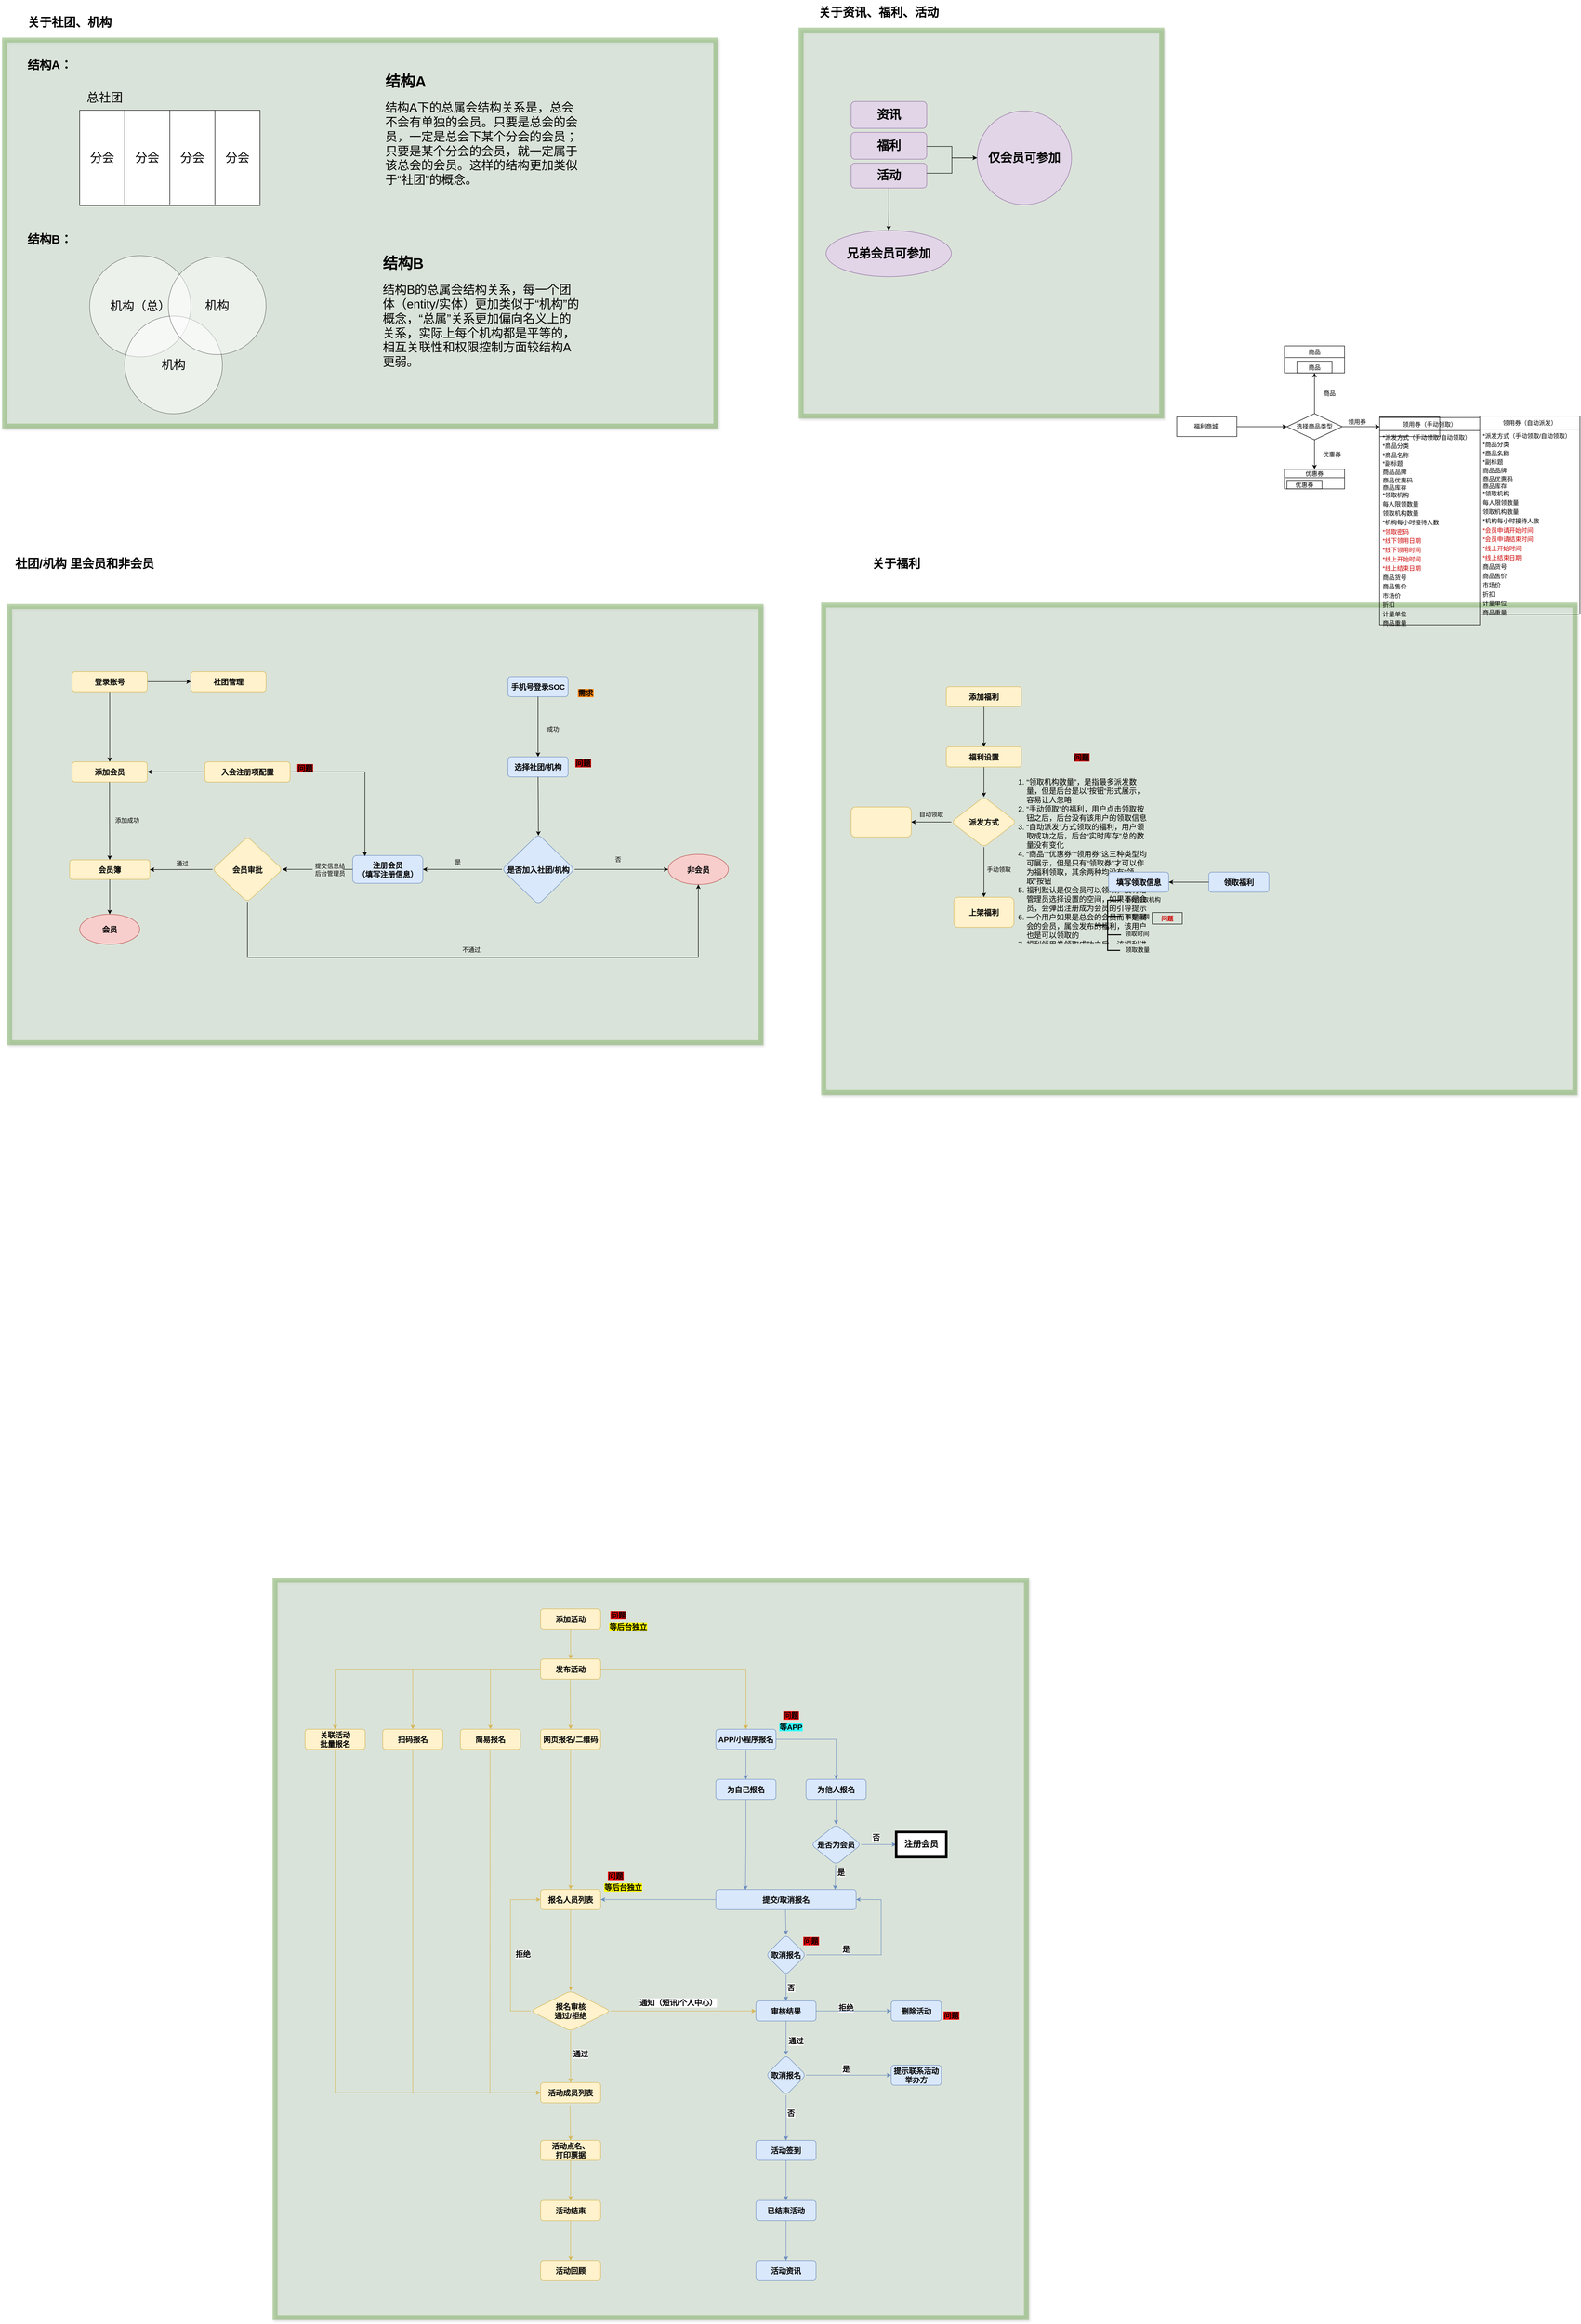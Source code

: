 <mxfile version="16.0.3" type="github">
  <diagram id="C5RBs43oDa-KdzZeNtuy" name="Page-1">
    <mxGraphModel dx="2010" dy="4335" grid="1" gridSize="10" guides="1" tooltips="1" connect="1" arrows="1" fold="1" page="1" pageScale="1" pageWidth="827" pageHeight="1169" background="#ffffff" math="0" shadow="0">
      <root>
        <mxCell id="WIyWlLk6GJQsqaUBKTNV-0" />
        <mxCell id="WIyWlLk6GJQsqaUBKTNV-1" parent="WIyWlLk6GJQsqaUBKTNV-0" />
        <mxCell id="Q8CTjy8gL7TWKLckY6P0-8" value="" style="rounded=0;whiteSpace=wrap;html=1;labelBackgroundColor=#FFFF00;strokeWidth=10;shadow=1;perimeterSpacing=10;opacity=50;fillColor=#d5e8d4;strokeColor=#82b366;" parent="WIyWlLk6GJQsqaUBKTNV-1" vertex="1">
          <mxGeometry x="-210" y="-247.5" width="1500" height="1471" as="geometry" />
        </mxCell>
        <mxCell id="WIyWlLk6GJQsqaUBKTNV-3" value="添加活动" style="rounded=1;whiteSpace=wrap;html=1;fontSize=15;glass=0;strokeWidth=1;shadow=0;fontStyle=1;fillColor=#fff2cc;strokeColor=#d6b656;fontColor=#000000;" parent="WIyWlLk6GJQsqaUBKTNV-1" vertex="1">
          <mxGeometry x="320" y="-190" width="120" height="40" as="geometry" />
        </mxCell>
        <mxCell id="WX159TqEyCOsGKeHhvjS-19" value="" style="edgeStyle=orthogonalEdgeStyle;rounded=0;orthogonalLoop=1;jettySize=auto;html=1;fontSize=12;fillColor=#fff2cc;strokeColor=#d6b656;entryX=0.5;entryY=0;entryDx=0;entryDy=0;fontColor=#000000;" parent="WIyWlLk6GJQsqaUBKTNV-1" source="WIyWlLk6GJQsqaUBKTNV-7" target="WX159TqEyCOsGKeHhvjS-20" edge="1">
          <mxGeometry relative="1" as="geometry">
            <mxPoint x="80" y="220" as="targetPoint" />
          </mxGeometry>
        </mxCell>
        <mxCell id="WIyWlLk6GJQsqaUBKTNV-7" value="发布活动" style="rounded=1;whiteSpace=wrap;html=1;fontSize=15;glass=0;strokeWidth=1;shadow=0;fillColor=#fff2cc;strokeColor=#d6b656;fontStyle=1;fontColor=#000000;" parent="WIyWlLk6GJQsqaUBKTNV-1" vertex="1">
          <mxGeometry x="320" y="-90" width="120" height="40" as="geometry" />
        </mxCell>
        <mxCell id="WX159TqEyCOsGKeHhvjS-12" value="问题" style="swimlane;fontSize=15;gradientColor=none;opacity=0;fontStyle=1;labelBorderColor=none;labelBackgroundColor=#FF0000;fontColor=#000000;" parent="WIyWlLk6GJQsqaUBKTNV-1" vertex="1" collapsed="1">
          <mxGeometry x="440" y="-190" width="70" height="23" as="geometry">
            <mxRectangle x="270" y="70" width="220" height="170" as="alternateBounds" />
          </mxGeometry>
        </mxCell>
        <mxCell id="WX159TqEyCOsGKeHhvjS-13" value="1. 编辑项重新设计&lt;b&gt;【见详细流程图】&lt;/b&gt;&lt;br&gt;（1）活动基本信息&lt;br&gt;（2）报名填报信息&lt;br&gt;（3）活动限制条件&lt;br&gt;&lt;br&gt;2. 编辑排版重新设计&lt;b&gt;【见蓝湖】&lt;/b&gt;&lt;br&gt;（1）增加封面图、增加排版&amp;nbsp;" style="rounded=0;whiteSpace=wrap;html=1;fontSize=12;gradientColor=none;opacity=0;align=left;verticalAlign=top;" parent="WX159TqEyCOsGKeHhvjS-12" vertex="1">
          <mxGeometry x="20" y="30" width="240" height="110" as="geometry" />
        </mxCell>
        <mxCell id="WX159TqEyCOsGKeHhvjS-34" value="" style="edgeStyle=orthogonalEdgeStyle;rounded=0;orthogonalLoop=1;jettySize=auto;html=1;fontSize=12;endArrow=classic;endFill=1;fillColor=#dae8fc;strokeColor=#6c8ebf;fontColor=#000000;entryX=0.211;entryY=0.024;entryDx=0;entryDy=0;entryPerimeter=0;" parent="WIyWlLk6GJQsqaUBKTNV-1" source="WX159TqEyCOsGKeHhvjS-17" target="WX159TqEyCOsGKeHhvjS-92" edge="1">
          <mxGeometry relative="1" as="geometry">
            <mxPoint x="730" y="310" as="targetPoint" />
          </mxGeometry>
        </mxCell>
        <mxCell id="WX159TqEyCOsGKeHhvjS-17" value="为自己报名" style="rounded=1;whiteSpace=wrap;html=1;fontSize=15;glass=0;strokeWidth=1;shadow=0;fontStyle=1;fillColor=#dae8fc;strokeColor=#6c8ebf;fontColor=#000000;" parent="WIyWlLk6GJQsqaUBKTNV-1" vertex="1">
          <mxGeometry x="670" y="150" width="120" height="40" as="geometry" />
        </mxCell>
        <mxCell id="WX159TqEyCOsGKeHhvjS-20" value="简易报名" style="rounded=1;whiteSpace=wrap;html=1;fontSize=15;glass=0;strokeWidth=1;shadow=0;fillColor=#fff2cc;strokeColor=#d6b656;fontStyle=1;" parent="WIyWlLk6GJQsqaUBKTNV-1" vertex="1">
          <mxGeometry x="160" y="50" width="120" height="40" as="geometry" />
        </mxCell>
        <mxCell id="WX159TqEyCOsGKeHhvjS-21" value="" style="endArrow=classic;html=1;rounded=0;fontSize=12;entryX=0.5;entryY=0;entryDx=0;entryDy=0;fillColor=#dae8fc;strokeColor=#6c8ebf;fontColor=#000000;exitX=0.5;exitY=1;exitDx=0;exitDy=0;" parent="WIyWlLk6GJQsqaUBKTNV-1" source="CLERFuuJvT8i6gnzWTEx-2" target="WX159TqEyCOsGKeHhvjS-17" edge="1">
          <mxGeometry width="50" height="50" relative="1" as="geometry">
            <mxPoint x="730" y="110" as="sourcePoint" />
            <mxPoint x="730" y="200" as="targetPoint" />
          </mxGeometry>
        </mxCell>
        <mxCell id="WX159TqEyCOsGKeHhvjS-27" value="" style="endArrow=classic;html=1;rounded=0;fontSize=12;fillColor=#fff2cc;strokeColor=#d6b656;entryX=0.5;entryY=0;entryDx=0;entryDy=0;fontColor=#000000;exitX=0.5;exitY=1;exitDx=0;exitDy=0;" parent="WIyWlLk6GJQsqaUBKTNV-1" source="WIyWlLk6GJQsqaUBKTNV-3" target="WIyWlLk6GJQsqaUBKTNV-7" edge="1">
          <mxGeometry width="50" height="50" relative="1" as="geometry">
            <mxPoint x="219.5" y="120" as="sourcePoint" />
            <mxPoint x="219.5" y="190" as="targetPoint" />
          </mxGeometry>
        </mxCell>
        <mxCell id="WX159TqEyCOsGKeHhvjS-28" value="网页报名/二维码" style="whiteSpace=wrap;html=1;fontSize=15;fillColor=#fff2cc;strokeColor=#d6b656;rounded=1;glass=0;strokeWidth=1;shadow=0;fontStyle=1;fontColor=#000000;" parent="WIyWlLk6GJQsqaUBKTNV-1" vertex="1">
          <mxGeometry x="320" y="50" width="120" height="40" as="geometry" />
        </mxCell>
        <mxCell id="WX159TqEyCOsGKeHhvjS-81" value="" style="edgeStyle=orthogonalEdgeStyle;rounded=0;orthogonalLoop=1;jettySize=auto;html=1;fontSize=12;endArrow=classic;endFill=1;fillColor=#dae8fc;strokeColor=#6c8ebf;exitX=0.5;exitY=1;exitDx=0;exitDy=0;fontColor=#000000;" parent="WIyWlLk6GJQsqaUBKTNV-1" source="WX159TqEyCOsGKeHhvjS-84" target="WX159TqEyCOsGKeHhvjS-80" edge="1">
          <mxGeometry relative="1" as="geometry" />
        </mxCell>
        <mxCell id="WX159TqEyCOsGKeHhvjS-85" value="" style="edgeStyle=orthogonalEdgeStyle;rounded=0;orthogonalLoop=1;jettySize=auto;html=1;fontSize=12;endArrow=classic;endFill=1;fillColor=#dae8fc;strokeColor=#6c8ebf;entryX=0.5;entryY=0;entryDx=0;entryDy=0;fontColor=#000000;" parent="WIyWlLk6GJQsqaUBKTNV-1" source="WX159TqEyCOsGKeHhvjS-33" target="WX159TqEyCOsGKeHhvjS-84" edge="1">
          <mxGeometry relative="1" as="geometry">
            <Array as="points" />
          </mxGeometry>
        </mxCell>
        <mxCell id="WX159TqEyCOsGKeHhvjS-93" value="" style="edgeStyle=orthogonalEdgeStyle;rounded=0;orthogonalLoop=1;jettySize=auto;html=1;fontSize=12;endArrow=classic;endFill=1;exitX=0.5;exitY=1;exitDx=0;exitDy=0;entryX=0.5;entryY=0;entryDx=0;entryDy=0;fillColor=#dae8fc;strokeColor=#6c8ebf;fontColor=#000000;" parent="WIyWlLk6GJQsqaUBKTNV-1" source="WX159TqEyCOsGKeHhvjS-101" target="WX159TqEyCOsGKeHhvjS-33" edge="1">
          <mxGeometry relative="1" as="geometry">
            <mxPoint x="770" y="630" as="targetPoint" />
          </mxGeometry>
        </mxCell>
        <mxCell id="WX159TqEyCOsGKeHhvjS-33" value="审核结果" style="rounded=1;whiteSpace=wrap;html=1;fontSize=15;fillColor=#dae8fc;strokeColor=#6c8ebf;glass=0;strokeWidth=1;shadow=0;fontStyle=1;fontColor=#000000;" parent="WIyWlLk6GJQsqaUBKTNV-1" vertex="1">
          <mxGeometry x="750" y="592" width="120" height="40" as="geometry" />
        </mxCell>
        <mxCell id="WX159TqEyCOsGKeHhvjS-44" value="通知（短讯/个人中心）" style="text;html=1;align=center;verticalAlign=middle;whiteSpace=wrap;rounded=0;labelBackgroundColor=#FFFFFF;labelBorderColor=none;fontSize=15;opacity=0;fontStyle=1;fontColor=#000000;" parent="WIyWlLk6GJQsqaUBKTNV-1" vertex="1">
          <mxGeometry x="510" y="580" width="170" height="30" as="geometry" />
        </mxCell>
        <mxCell id="WX159TqEyCOsGKeHhvjS-50" value="" style="edgeStyle=orthogonalEdgeStyle;rounded=0;orthogonalLoop=1;jettySize=auto;html=1;fontSize=12;endArrow=classic;endFill=1;fillColor=#fff2cc;strokeColor=#d6b656;exitX=0.5;exitY=1;exitDx=0;exitDy=0;fontColor=#000000;" parent="WIyWlLk6GJQsqaUBKTNV-1" source="WX159TqEyCOsGKeHhvjS-67" target="WX159TqEyCOsGKeHhvjS-49" edge="1">
          <mxGeometry relative="1" as="geometry">
            <mxPoint x="370" y="1240" as="sourcePoint" />
            <Array as="points">
              <mxPoint x="380" y="990" />
              <mxPoint x="380" y="990" />
            </Array>
          </mxGeometry>
        </mxCell>
        <mxCell id="WX159TqEyCOsGKeHhvjS-52" value="" style="edgeStyle=orthogonalEdgeStyle;rounded=0;orthogonalLoop=1;jettySize=auto;html=1;fontSize=12;endArrow=classic;endFill=1;fillColor=#fff2cc;strokeColor=#d6b656;fontColor=#000000;" parent="WIyWlLk6GJQsqaUBKTNV-1" source="WX159TqEyCOsGKeHhvjS-49" target="WX159TqEyCOsGKeHhvjS-51" edge="1">
          <mxGeometry relative="1" as="geometry" />
        </mxCell>
        <mxCell id="WX159TqEyCOsGKeHhvjS-49" value="活动结束" style="whiteSpace=wrap;html=1;fontSize=15;fillColor=#fff2cc;strokeColor=#d6b656;rounded=1;glass=0;strokeWidth=1;shadow=0;fontStyle=1;fontColor=#000000;" parent="WIyWlLk6GJQsqaUBKTNV-1" vertex="1">
          <mxGeometry x="320" y="990" width="120" height="40" as="geometry" />
        </mxCell>
        <mxCell id="WX159TqEyCOsGKeHhvjS-51" value="活动回顾" style="whiteSpace=wrap;html=1;fontSize=15;fillColor=#fff2cc;strokeColor=#d6b656;rounded=1;glass=0;strokeWidth=1;shadow=0;fontStyle=1;fontColor=#000000;" parent="WIyWlLk6GJQsqaUBKTNV-1" vertex="1">
          <mxGeometry x="320" y="1110" width="120" height="40" as="geometry" />
        </mxCell>
        <mxCell id="WX159TqEyCOsGKeHhvjS-53" value="" style="endArrow=classic;html=1;rounded=0;fontSize=12;exitX=1;exitY=0.5;exitDx=0;exitDy=0;entryX=0.5;entryY=0;entryDx=0;entryDy=0;fillColor=#fff2cc;strokeColor=#d6b656;fontColor=#000000;" parent="WIyWlLk6GJQsqaUBKTNV-1" source="WIyWlLk6GJQsqaUBKTNV-7" target="CLERFuuJvT8i6gnzWTEx-2" edge="1">
          <mxGeometry width="50" height="50" relative="1" as="geometry">
            <mxPoint x="290" y="260" as="sourcePoint" />
            <mxPoint x="340" y="210" as="targetPoint" />
            <Array as="points">
              <mxPoint x="730" y="-70" />
            </Array>
          </mxGeometry>
        </mxCell>
        <mxCell id="WX159TqEyCOsGKeHhvjS-67" value="活动点名、&lt;br&gt;打印票据" style="whiteSpace=wrap;html=1;fontSize=15;fillColor=#fff2cc;strokeColor=#d6b656;rounded=1;glass=0;strokeWidth=1;shadow=0;fontStyle=1;fontColor=#000000;" parent="WIyWlLk6GJQsqaUBKTNV-1" vertex="1">
          <mxGeometry x="320" y="870" width="120" height="40" as="geometry" />
        </mxCell>
        <mxCell id="WX159TqEyCOsGKeHhvjS-83" value="" style="edgeStyle=orthogonalEdgeStyle;rounded=0;orthogonalLoop=1;jettySize=auto;html=1;fontSize=12;endArrow=classic;endFill=1;fillColor=#dae8fc;strokeColor=#6c8ebf;fontColor=#000000;" parent="WIyWlLk6GJQsqaUBKTNV-1" source="WX159TqEyCOsGKeHhvjS-80" target="WX159TqEyCOsGKeHhvjS-82" edge="1">
          <mxGeometry relative="1" as="geometry" />
        </mxCell>
        <mxCell id="WX159TqEyCOsGKeHhvjS-80" value="已结束活动" style="whiteSpace=wrap;html=1;fontSize=15;fillColor=#dae8fc;strokeColor=#6c8ebf;rounded=1;glass=0;strokeWidth=1;shadow=0;fontStyle=1;fontColor=#000000;" parent="WIyWlLk6GJQsqaUBKTNV-1" vertex="1">
          <mxGeometry x="750" y="990" width="120" height="40" as="geometry" />
        </mxCell>
        <mxCell id="WX159TqEyCOsGKeHhvjS-82" value="活动资讯" style="whiteSpace=wrap;html=1;fontSize=15;fillColor=#dae8fc;strokeColor=#6c8ebf;rounded=1;glass=0;strokeWidth=1;shadow=0;fontStyle=1;fontColor=#000000;" parent="WIyWlLk6GJQsqaUBKTNV-1" vertex="1">
          <mxGeometry x="750" y="1110" width="120" height="40" as="geometry" />
        </mxCell>
        <mxCell id="WX159TqEyCOsGKeHhvjS-96" value="" style="edgeStyle=orthogonalEdgeStyle;rounded=0;orthogonalLoop=1;jettySize=auto;html=1;fontSize=12;endArrow=classic;endFill=1;fillColor=#dae8fc;strokeColor=#6c8ebf;fontColor=#000000;" parent="WIyWlLk6GJQsqaUBKTNV-1" source="WX159TqEyCOsGKeHhvjS-84" target="WX159TqEyCOsGKeHhvjS-95" edge="1">
          <mxGeometry relative="1" as="geometry" />
        </mxCell>
        <mxCell id="WX159TqEyCOsGKeHhvjS-84" value="取消报名" style="rhombus;whiteSpace=wrap;html=1;fontSize=15;fillColor=#dae8fc;strokeColor=#6c8ebf;rounded=1;glass=0;strokeWidth=1;shadow=0;fontStyle=1;fontColor=#000000;" parent="WIyWlLk6GJQsqaUBKTNV-1" vertex="1">
          <mxGeometry x="770" y="700" width="80" height="80" as="geometry" />
        </mxCell>
        <mxCell id="WX159TqEyCOsGKeHhvjS-92" value="提交/取消报名" style="whiteSpace=wrap;html=1;fontSize=15;fillColor=#dae8fc;strokeColor=#6c8ebf;rounded=1;glass=0;strokeWidth=1;shadow=0;fontStyle=1;fontColor=#000000;" parent="WIyWlLk6GJQsqaUBKTNV-1" vertex="1">
          <mxGeometry x="670" y="369.82" width="280" height="40" as="geometry" />
        </mxCell>
        <mxCell id="WX159TqEyCOsGKeHhvjS-95" value="活动签到" style="whiteSpace=wrap;html=1;fontSize=15;fillColor=#dae8fc;strokeColor=#6c8ebf;rounded=1;glass=0;strokeWidth=1;shadow=0;fontStyle=1;fontColor=#000000;" parent="WIyWlLk6GJQsqaUBKTNV-1" vertex="1">
          <mxGeometry x="750" y="870" width="120" height="40" as="geometry" />
        </mxCell>
        <mxCell id="WX159TqEyCOsGKeHhvjS-99" value="是" style="text;html=1;align=center;verticalAlign=middle;whiteSpace=wrap;rounded=0;labelBackgroundColor=#FFFFFF;labelBorderColor=none;fontSize=15;opacity=0;fontStyle=1;fontColor=#000000;" parent="WIyWlLk6GJQsqaUBKTNV-1" vertex="1">
          <mxGeometry x="900" y="712" width="60" height="30" as="geometry" />
        </mxCell>
        <mxCell id="WX159TqEyCOsGKeHhvjS-100" value="否" style="text;html=1;align=center;verticalAlign=middle;whiteSpace=wrap;rounded=0;labelBackgroundColor=#FFFFFF;labelBorderColor=none;fontSize=15;opacity=0;fontStyle=1;fontColor=#000000;" parent="WIyWlLk6GJQsqaUBKTNV-1" vertex="1">
          <mxGeometry x="790" y="800" width="60" height="30" as="geometry" />
        </mxCell>
        <mxCell id="WX159TqEyCOsGKeHhvjS-101" value="取消报名" style="rhombus;whiteSpace=wrap;html=1;fontSize=15;fillColor=#dae8fc;strokeColor=#6c8ebf;rounded=1;glass=0;strokeWidth=1;shadow=0;fontStyle=1;fontColor=#000000;" parent="WIyWlLk6GJQsqaUBKTNV-1" vertex="1">
          <mxGeometry x="770" y="460" width="80" height="80" as="geometry" />
        </mxCell>
        <mxCell id="WX159TqEyCOsGKeHhvjS-104" value="是" style="text;html=1;align=center;verticalAlign=middle;whiteSpace=wrap;rounded=0;labelBackgroundColor=#FFFFFF;labelBorderColor=none;fontSize=15;opacity=0;fontStyle=1;fontColor=#000000;" parent="WIyWlLk6GJQsqaUBKTNV-1" vertex="1">
          <mxGeometry x="900" y="473" width="60" height="30" as="geometry" />
        </mxCell>
        <mxCell id="WX159TqEyCOsGKeHhvjS-105" value="否" style="text;html=1;align=center;verticalAlign=middle;whiteSpace=wrap;rounded=0;labelBackgroundColor=#FFFFFF;labelBorderColor=none;fontSize=15;opacity=0;fontStyle=1;fontColor=#000000;" parent="WIyWlLk6GJQsqaUBKTNV-1" vertex="1">
          <mxGeometry x="790" y="550" width="60" height="30" as="geometry" />
        </mxCell>
        <mxCell id="WX159TqEyCOsGKeHhvjS-106" value="" style="endArrow=classic;html=1;rounded=0;fontSize=12;fillColor=#fff2cc;strokeColor=#d6b656;fontColor=#000000;entryX=0.5;entryY=0;entryDx=0;entryDy=0;startArrow=none;exitX=0.5;exitY=1;exitDx=0;exitDy=0;" parent="WIyWlLk6GJQsqaUBKTNV-1" source="CLERFuuJvT8i6gnzWTEx-48" target="CLERFuuJvT8i6gnzWTEx-42" edge="1">
          <mxGeometry width="50" height="50" relative="1" as="geometry">
            <mxPoint x="390" y="665" as="sourcePoint" />
            <mxPoint x="380" y="745" as="targetPoint" />
          </mxGeometry>
        </mxCell>
        <mxCell id="WX159TqEyCOsGKeHhvjS-108" value="通过" style="text;html=1;align=center;verticalAlign=middle;whiteSpace=wrap;rounded=0;labelBackgroundColor=#FFFFFF;labelBorderColor=none;fontSize=15;opacity=0;fontStyle=1;fontColor=#000000;" parent="WIyWlLk6GJQsqaUBKTNV-1" vertex="1">
          <mxGeometry x="800" y="656" width="60" height="30" as="geometry" />
        </mxCell>
        <mxCell id="WX159TqEyCOsGKeHhvjS-111" value="拒绝" style="text;html=1;align=center;verticalAlign=middle;whiteSpace=wrap;rounded=0;labelBackgroundColor=#FFFFFF;labelBorderColor=none;fontSize=15;opacity=0;fontStyle=1;fontColor=#000000;" parent="WIyWlLk6GJQsqaUBKTNV-1" vertex="1">
          <mxGeometry x="900" y="590" width="60" height="30" as="geometry" />
        </mxCell>
        <mxCell id="WX159TqEyCOsGKeHhvjS-112" value="删除活动" style="rounded=1;whiteSpace=wrap;html=1;fontSize=15;fillColor=#dae8fc;strokeColor=#6c8ebf;glass=0;strokeWidth=1;shadow=0;fontStyle=1;fontColor=#000000;" parent="WIyWlLk6GJQsqaUBKTNV-1" vertex="1">
          <mxGeometry x="1020" y="592" width="100" height="40" as="geometry" />
        </mxCell>
        <mxCell id="WX159TqEyCOsGKeHhvjS-113" value="" style="endArrow=classic;html=1;rounded=0;fontSize=12;exitX=1;exitY=0.5;exitDx=0;exitDy=0;entryX=0;entryY=0.5;entryDx=0;entryDy=0;fillColor=#dae8fc;strokeColor=#6c8ebf;fontColor=#000000;" parent="WIyWlLk6GJQsqaUBKTNV-1" source="WX159TqEyCOsGKeHhvjS-33" target="WX159TqEyCOsGKeHhvjS-112" edge="1">
          <mxGeometry width="50" height="50" relative="1" as="geometry">
            <mxPoint x="560" y="730" as="sourcePoint" />
            <mxPoint x="610" y="680" as="targetPoint" />
          </mxGeometry>
        </mxCell>
        <mxCell id="n0-gr-YXGU3YrfHo3i9w-1" value="问题" style="swimlane;fontSize=15;gradientColor=none;opacity=0;fontStyle=1;labelBorderColor=none;labelBackgroundColor=#FF0000;fontColor=#000000;" parent="WIyWlLk6GJQsqaUBKTNV-1" vertex="1" collapsed="1">
          <mxGeometry x="790" y="10" width="60" height="23" as="geometry">
            <mxRectangle x="640" y="208.5" width="220" height="191.5" as="alternateBounds" />
          </mxGeometry>
        </mxCell>
        <mxCell id="n0-gr-YXGU3YrfHo3i9w-2" value="1. 是否增加非会员在小程序报名活动&lt;br&gt;&lt;br&gt;2. 此处分为为自己报名、为他人报名，为他人报名的情况需要以短讯的方式通知他人，小程序使用者在个人中心收到通知。&lt;br&gt;&lt;br&gt;3. 会员、非会员报名逻辑整理&lt;b&gt;【见详细流程图】。&lt;/b&gt;" style="rounded=0;whiteSpace=wrap;html=1;fontSize=12;gradientColor=none;opacity=0;align=left;verticalAlign=top;fontColor=#000000;" parent="n0-gr-YXGU3YrfHo3i9w-1" vertex="1">
          <mxGeometry x="20" y="30" width="180" height="110" as="geometry" />
        </mxCell>
        <mxCell id="PyewcUp1_fF9FZebxI-6-1" value="问题" style="swimlane;fontSize=15;gradientColor=none;opacity=0;fontStyle=1;labelBorderColor=none;labelBackgroundColor=#FF0000;fontColor=#000000;" parent="WIyWlLk6GJQsqaUBKTNV-1" vertex="1" collapsed="1">
          <mxGeometry x="440" y="330" width="60" height="23" as="geometry">
            <mxRectangle x="270" y="320" width="100" height="90" as="alternateBounds" />
          </mxGeometry>
        </mxCell>
        <mxCell id="PyewcUp1_fF9FZebxI-6-2" value="1. 报名列表包括通过各种方式报名的人员。" style="rounded=0;whiteSpace=wrap;html=1;fontSize=12;gradientColor=none;opacity=0;align=left;verticalAlign=top;" parent="PyewcUp1_fF9FZebxI-6-1" vertex="1">
          <mxGeometry x="10" y="20.75" width="70" height="49.25" as="geometry" />
        </mxCell>
        <mxCell id="PyewcUp1_fF9FZebxI-6-5" value="问题" style="swimlane;fontSize=15;gradientColor=none;opacity=0;fontStyle=1;labelBorderColor=none;labelBackgroundColor=#FF0000;fontColor=#000000;" parent="WIyWlLk6GJQsqaUBKTNV-1" vertex="1" collapsed="1">
          <mxGeometry x="830" y="460" width="60" height="23" as="geometry">
            <mxRectangle x="610" y="428.5" width="150" height="101.5" as="alternateBounds" />
          </mxGeometry>
        </mxCell>
        <mxCell id="PyewcUp1_fF9FZebxI-6-6" value="增加取消报名功能" style="rounded=0;whiteSpace=wrap;html=1;fontSize=12;gradientColor=none;opacity=0;align=left;verticalAlign=top;fontColor=#000000;" parent="PyewcUp1_fF9FZebxI-6-5" vertex="1">
          <mxGeometry x="20" y="30" width="110" height="40" as="geometry" />
        </mxCell>
        <mxCell id="ZMXHz---HxX1kc0FEd8S-0" value="问题" style="swimlane;fontSize=15;gradientColor=none;opacity=0;fontStyle=1;labelBorderColor=none;labelBackgroundColor=#FF0000;fontColor=#000000;" parent="WIyWlLk6GJQsqaUBKTNV-1" vertex="1" collapsed="1">
          <mxGeometry x="1110" y="608.5" width="60" height="23" as="geometry">
            <mxRectangle x="780" y="793.5" width="150" height="101.5" as="alternateBounds" />
          </mxGeometry>
        </mxCell>
        <mxCell id="ZMXHz---HxX1kc0FEd8S-1" value="被拒绝后，小程序端只能删除活动，无法再次报名。可联络管理员再次通过。" style="rounded=0;whiteSpace=wrap;html=1;fontSize=12;gradientColor=none;opacity=0;align=left;verticalAlign=top;fontColor=#000000;" parent="ZMXHz---HxX1kc0FEd8S-0" vertex="1">
          <mxGeometry x="20" y="30" width="110" height="70" as="geometry" />
        </mxCell>
        <mxCell id="Q8CTjy8gL7TWKLckY6P0-0" value="等后台独立" style="swimlane;fontSize=15;opacity=0;fontStyle=1;labelBorderColor=none;labelBackgroundColor=#FFFF00;fillColor=#e1d5e7;strokeColor=#9673a6;" parent="WIyWlLk6GJQsqaUBKTNV-1" vertex="1" collapsed="1">
          <mxGeometry x="440" y="-167" width="110" height="23" as="geometry">
            <mxRectangle x="280" y="88.5" width="220" height="170" as="alternateBounds" />
          </mxGeometry>
        </mxCell>
        <mxCell id="Q8CTjy8gL7TWKLckY6P0-1" value="1. 编辑项重新设计&lt;b&gt;【见详细流程图】&lt;/b&gt;&lt;br&gt;（1）活动基本信息&lt;br&gt;（2）报名填报信息&lt;br&gt;（3）活动限制条件&lt;br&gt;&lt;br&gt;2. 编辑排版重新设计&lt;b&gt;【见蓝湖】&lt;/b&gt;&lt;br&gt;（1）增加封面图、增加排版&amp;nbsp;" style="rounded=0;whiteSpace=wrap;html=1;fontSize=12;gradientColor=none;opacity=0;align=left;verticalAlign=top;" parent="Q8CTjy8gL7TWKLckY6P0-0" vertex="1">
          <mxGeometry x="20" y="30" width="240" height="110" as="geometry" />
        </mxCell>
        <mxCell id="Q8CTjy8gL7TWKLckY6P0-2" value="等APP" style="swimlane;fontSize=15;opacity=0;fontStyle=1;labelBorderColor=none;labelBackgroundColor=#33FFFF;fillColor=#e1d5e7;strokeColor=#9673a6;" parent="WIyWlLk6GJQsqaUBKTNV-1" vertex="1" collapsed="1">
          <mxGeometry x="780" y="33" width="80" height="23" as="geometry">
            <mxRectangle x="280" y="88.5" width="220" height="170" as="alternateBounds" />
          </mxGeometry>
        </mxCell>
        <mxCell id="Q8CTjy8gL7TWKLckY6P0-3" value="1. 编辑项重新设计&lt;b&gt;【见详细流程图】&lt;/b&gt;&lt;br&gt;（1）活动基本信息&lt;br&gt;（2）报名填报信息&lt;br&gt;（3）活动限制条件&lt;br&gt;&lt;br&gt;2. 编辑排版重新设计&lt;b&gt;【见蓝湖】&lt;/b&gt;&lt;br&gt;（1）增加封面图、增加排版&amp;nbsp;" style="rounded=0;whiteSpace=wrap;html=1;fontSize=12;gradientColor=none;opacity=0;align=left;verticalAlign=top;" parent="Q8CTjy8gL7TWKLckY6P0-2" vertex="1">
          <mxGeometry x="20" y="30" width="240" height="110" as="geometry" />
        </mxCell>
        <mxCell id="Q8CTjy8gL7TWKLckY6P0-9" value="" style="rounded=0;whiteSpace=wrap;html=1;labelBackgroundColor=#FFFF00;strokeWidth=10;shadow=1;perimeterSpacing=10;opacity=50;fillColor=#d5e8d4;strokeColor=#82b366;" parent="WIyWlLk6GJQsqaUBKTNV-1" vertex="1">
          <mxGeometry x="-740" y="-2190" width="1500" height="870" as="geometry" />
        </mxCell>
        <mxCell id="Q8CTjy8gL7TWKLckY6P0-13" value="等后台独立" style="swimlane;fontSize=15;opacity=0;fontStyle=1;labelBorderColor=none;labelBackgroundColor=#FFFF00;fillColor=#e1d5e7;strokeColor=#9673a6;" parent="WIyWlLk6GJQsqaUBKTNV-1" vertex="1" collapsed="1">
          <mxGeometry x="420" y="353" width="130" height="27.18" as="geometry">
            <mxRectangle x="280" y="88.5" width="220" height="170" as="alternateBounds" />
          </mxGeometry>
        </mxCell>
        <mxCell id="Q8CTjy8gL7TWKLckY6P0-14" value="1. 编辑项重新设计&lt;b&gt;【见详细流程图】&lt;/b&gt;&lt;br&gt;（1）活动基本信息&lt;br&gt;（2）报名填报信息&lt;br&gt;（3）活动限制条件&lt;br&gt;&lt;br&gt;2. 编辑排版重新设计&lt;b&gt;【见蓝湖】&lt;/b&gt;&lt;br&gt;（1）增加封面图、增加排版&amp;nbsp;" style="rounded=0;whiteSpace=wrap;html=1;fontSize=12;gradientColor=none;opacity=0;align=left;verticalAlign=top;" parent="Q8CTjy8gL7TWKLckY6P0-13" vertex="1">
          <mxGeometry x="20" y="30" width="240" height="110" as="geometry" />
        </mxCell>
        <mxCell id="3B7eSZ0378xvD8d0vk0m-49" value="" style="group;rotation=90;" parent="WIyWlLk6GJQsqaUBKTNV-1" vertex="1" connectable="0">
          <mxGeometry x="-620" y="-1880" width="1315" height="610" as="geometry" />
        </mxCell>
        <mxCell id="Q8CTjy8gL7TWKLckY6P0-10" value="会员簿" style="rounded=1;whiteSpace=wrap;html=1;fontSize=15;glass=0;strokeWidth=1;shadow=0;fontStyle=1;fillColor=#fff2cc;strokeColor=#d6b656;fontColor=#000000;" parent="3B7eSZ0378xvD8d0vk0m-49" vertex="1">
          <mxGeometry y="195.5" width="160" height="39" as="geometry" />
        </mxCell>
        <mxCell id="Q8CTjy8gL7TWKLckY6P0-11" value="添加会员" style="rounded=1;whiteSpace=wrap;html=1;fontSize=15;glass=0;strokeWidth=1;shadow=0;fontStyle=1;fillColor=#fff2cc;strokeColor=#d6b656;fontColor=#000000;" parent="3B7eSZ0378xvD8d0vk0m-49" vertex="1">
          <mxGeometry x="5" width="150" height="40" as="geometry" />
        </mxCell>
        <mxCell id="3B7eSZ0378xvD8d0vk0m-1" value="是否加入社团/机构" style="rhombus;whiteSpace=wrap;html=1;fontSize=15;fillColor=#dae8fc;strokeColor=#6c8ebf;rounded=1;glass=0;strokeWidth=1;shadow=0;fontStyle=1;" parent="3B7eSZ0378xvD8d0vk0m-49" vertex="1">
          <mxGeometry x="863" y="144.5" width="145" height="140" as="geometry" />
        </mxCell>
        <mxCell id="3B7eSZ0378xvD8d0vk0m-9" value="非会员" style="ellipse;whiteSpace=wrap;html=1;fontSize=15;fillColor=#f8cecc;strokeColor=#b85450;rounded=1;glass=0;strokeWidth=1;shadow=0;fontStyle=1;" parent="3B7eSZ0378xvD8d0vk0m-49" vertex="1">
          <mxGeometry x="1195" y="184.5" width="120" height="60" as="geometry" />
        </mxCell>
        <mxCell id="3B7eSZ0378xvD8d0vk0m-10" value="" style="edgeStyle=orthogonalEdgeStyle;rounded=0;orthogonalLoop=1;jettySize=auto;html=1;" parent="3B7eSZ0378xvD8d0vk0m-49" source="3B7eSZ0378xvD8d0vk0m-1" target="3B7eSZ0378xvD8d0vk0m-9" edge="1">
          <mxGeometry relative="1" as="geometry" />
        </mxCell>
        <mxCell id="3B7eSZ0378xvD8d0vk0m-30" value="" style="edgeStyle=orthogonalEdgeStyle;rounded=0;orthogonalLoop=1;jettySize=auto;html=1;startArrow=none;" parent="3B7eSZ0378xvD8d0vk0m-49" source="3B7eSZ0378xvD8d0vk0m-31" edge="1">
          <mxGeometry relative="1" as="geometry">
            <mxPoint x="425.0" y="214.5" as="targetPoint" />
          </mxGeometry>
        </mxCell>
        <mxCell id="3B7eSZ0378xvD8d0vk0m-23" value="注册会员&lt;br&gt;（填写注册信息）" style="whiteSpace=wrap;html=1;fontSize=15;fillColor=#dae8fc;strokeColor=#6c8ebf;rounded=1;glass=0;strokeWidth=1;shadow=0;fontStyle=1;" parent="3B7eSZ0378xvD8d0vk0m-49" vertex="1">
          <mxGeometry x="565" y="186.75" width="140" height="55.5" as="geometry" />
        </mxCell>
        <mxCell id="3B7eSZ0378xvD8d0vk0m-24" value="" style="edgeStyle=orthogonalEdgeStyle;rounded=0;orthogonalLoop=1;jettySize=auto;html=1;" parent="3B7eSZ0378xvD8d0vk0m-49" source="3B7eSZ0378xvD8d0vk0m-1" target="3B7eSZ0378xvD8d0vk0m-23" edge="1">
          <mxGeometry relative="1" as="geometry" />
        </mxCell>
        <mxCell id="3B7eSZ0378xvD8d0vk0m-27" value="否" style="text;html=1;strokeColor=none;fillColor=none;align=center;verticalAlign=middle;whiteSpace=wrap;rounded=0;" parent="3B7eSZ0378xvD8d0vk0m-49" vertex="1">
          <mxGeometry x="1065" y="180" width="60" height="30" as="geometry" />
        </mxCell>
        <mxCell id="3B7eSZ0378xvD8d0vk0m-28" value="是" style="text;html=1;strokeColor=none;fillColor=none;align=center;verticalAlign=middle;whiteSpace=wrap;rounded=0;" parent="3B7eSZ0378xvD8d0vk0m-49" vertex="1">
          <mxGeometry x="745" y="184.5" width="60" height="30" as="geometry" />
        </mxCell>
        <mxCell id="3B7eSZ0378xvD8d0vk0m-31" value="提交信息给后台管理员" style="text;html=1;strokeColor=none;fillColor=none;align=center;verticalAlign=middle;whiteSpace=wrap;rounded=0;" parent="3B7eSZ0378xvD8d0vk0m-49" vertex="1">
          <mxGeometry x="485" y="199.5" width="70" height="30" as="geometry" />
        </mxCell>
        <mxCell id="3B7eSZ0378xvD8d0vk0m-32" value="" style="edgeStyle=orthogonalEdgeStyle;rounded=0;orthogonalLoop=1;jettySize=auto;html=1;endArrow=none;" parent="3B7eSZ0378xvD8d0vk0m-49" source="3B7eSZ0378xvD8d0vk0m-23" target="3B7eSZ0378xvD8d0vk0m-31" edge="1">
          <mxGeometry relative="1" as="geometry">
            <mxPoint x="565" y="214.52" as="sourcePoint" />
            <mxPoint x="475" y="214.52" as="targetPoint" />
          </mxGeometry>
        </mxCell>
        <mxCell id="3B7eSZ0378xvD8d0vk0m-34" value="会员审批" style="rhombus;whiteSpace=wrap;html=1;fontSize=15;fillColor=#fff2cc;strokeColor=#d6b656;rounded=1;glass=0;strokeWidth=1;shadow=0;fontStyle=1;" parent="3B7eSZ0378xvD8d0vk0m-49" vertex="1">
          <mxGeometry x="285" y="149.5" width="140" height="130" as="geometry" />
        </mxCell>
        <mxCell id="3B7eSZ0378xvD8d0vk0m-37" value="" style="edgeStyle=orthogonalEdgeStyle;rounded=0;orthogonalLoop=1;jettySize=auto;html=1;" parent="3B7eSZ0378xvD8d0vk0m-49" source="3B7eSZ0378xvD8d0vk0m-31" target="3B7eSZ0378xvD8d0vk0m-34" edge="1">
          <mxGeometry relative="1" as="geometry" />
        </mxCell>
        <mxCell id="3B7eSZ0378xvD8d0vk0m-35" value="" style="endArrow=classic;html=1;rounded=0;entryX=1;entryY=0.5;entryDx=0;entryDy=0;" parent="3B7eSZ0378xvD8d0vk0m-49" source="3B7eSZ0378xvD8d0vk0m-34" target="Q8CTjy8gL7TWKLckY6P0-10" edge="1">
          <mxGeometry width="50" height="50" relative="1" as="geometry">
            <mxPoint x="245" y="210" as="sourcePoint" />
            <mxPoint x="245" y="50" as="targetPoint" />
          </mxGeometry>
        </mxCell>
        <mxCell id="3B7eSZ0378xvD8d0vk0m-39" value="通过" style="text;html=1;strokeColor=none;fillColor=none;align=center;verticalAlign=middle;whiteSpace=wrap;rounded=0;" parent="3B7eSZ0378xvD8d0vk0m-49" vertex="1">
          <mxGeometry x="195" y="186.75" width="60" height="33.25" as="geometry" />
        </mxCell>
        <mxCell id="3B7eSZ0378xvD8d0vk0m-38" value="" style="edgeStyle=orthogonalEdgeStyle;rounded=0;orthogonalLoop=1;jettySize=auto;html=1;" parent="3B7eSZ0378xvD8d0vk0m-49" source="3B7eSZ0378xvD8d0vk0m-31" target="3B7eSZ0378xvD8d0vk0m-34" edge="1">
          <mxGeometry relative="1" as="geometry" />
        </mxCell>
        <mxCell id="3B7eSZ0378xvD8d0vk0m-40" value="" style="endArrow=classic;html=1;rounded=0;exitX=0.5;exitY=1;exitDx=0;exitDy=0;" parent="3B7eSZ0378xvD8d0vk0m-49" source="3B7eSZ0378xvD8d0vk0m-34" target="3B7eSZ0378xvD8d0vk0m-9" edge="1">
          <mxGeometry width="50" height="50" relative="1" as="geometry">
            <mxPoint x="295.193" y="224.679" as="sourcePoint" />
            <mxPoint x="1695" y="360" as="targetPoint" />
            <Array as="points">
              <mxPoint x="355" y="390" />
              <mxPoint x="1255" y="390" />
            </Array>
          </mxGeometry>
        </mxCell>
        <mxCell id="3B7eSZ0378xvD8d0vk0m-41" value="不通过" style="text;html=1;strokeColor=none;fillColor=none;align=center;verticalAlign=middle;whiteSpace=wrap;rounded=0;" parent="3B7eSZ0378xvD8d0vk0m-49" vertex="1">
          <mxGeometry x="772" y="358" width="60" height="33.25" as="geometry" />
        </mxCell>
        <mxCell id="3B7eSZ0378xvD8d0vk0m-42" value="" style="edgeStyle=orthogonalEdgeStyle;rounded=0;orthogonalLoop=1;jettySize=auto;html=1;entryX=0.5;entryY=0;entryDx=0;entryDy=0;" parent="3B7eSZ0378xvD8d0vk0m-49" target="Q8CTjy8gL7TWKLckY6P0-10" edge="1">
          <mxGeometry relative="1" as="geometry">
            <mxPoint x="79.63" y="40" as="sourcePoint" />
            <mxPoint x="79.63" y="100" as="targetPoint" />
            <Array as="points">
              <mxPoint x="80" y="90" />
            </Array>
          </mxGeometry>
        </mxCell>
        <mxCell id="3B7eSZ0378xvD8d0vk0m-46" value="添加成功" style="text;html=1;strokeColor=none;fillColor=none;align=center;verticalAlign=middle;whiteSpace=wrap;rounded=0;" parent="3B7eSZ0378xvD8d0vk0m-49" vertex="1">
          <mxGeometry x="85" y="100" width="60" height="33.25" as="geometry" />
        </mxCell>
        <mxCell id="3B7eSZ0378xvD8d0vk0m-47" value="会员" style="ellipse;whiteSpace=wrap;html=1;fontSize=15;fillColor=#f8cecc;strokeColor=#b85450;rounded=1;glass=0;strokeWidth=1;shadow=0;fontStyle=1;" parent="3B7eSZ0378xvD8d0vk0m-49" vertex="1">
          <mxGeometry x="20" y="304" width="120" height="60" as="geometry" />
        </mxCell>
        <mxCell id="3B7eSZ0378xvD8d0vk0m-48" value="" style="edgeStyle=orthogonalEdgeStyle;rounded=0;orthogonalLoop=1;jettySize=auto;html=1;" parent="3B7eSZ0378xvD8d0vk0m-49" source="Q8CTjy8gL7TWKLckY6P0-10" target="3B7eSZ0378xvD8d0vk0m-47" edge="1">
          <mxGeometry relative="1" as="geometry" />
        </mxCell>
        <mxCell id="3B7eSZ0378xvD8d0vk0m-51" value="" style="rounded=0;whiteSpace=wrap;html=1;labelBackgroundColor=#FFFF00;strokeWidth=10;shadow=1;perimeterSpacing=10;opacity=50;fillColor=#d5e8d4;strokeColor=#82b366;" parent="WIyWlLk6GJQsqaUBKTNV-1" vertex="1">
          <mxGeometry x="-750" y="-3320" width="1420" height="770" as="geometry" />
        </mxCell>
        <mxCell id="3B7eSZ0378xvD8d0vk0m-52" value="&lt;font style=&quot;font-size: 24px&quot;&gt;&lt;b&gt;关于社团、机构&lt;/b&gt;&lt;/font&gt;" style="text;html=1;strokeColor=none;fillColor=none;align=center;verticalAlign=middle;whiteSpace=wrap;rounded=0;" parent="WIyWlLk6GJQsqaUBKTNV-1" vertex="1">
          <mxGeometry x="-730" y="-3380" width="220" height="50" as="geometry" />
        </mxCell>
        <mxCell id="3B7eSZ0378xvD8d0vk0m-60" value="" style="group" parent="WIyWlLk6GJQsqaUBKTNV-1" vertex="1" connectable="0">
          <mxGeometry x="-600" y="-3180" width="360" height="190" as="geometry" />
        </mxCell>
        <mxCell id="3B7eSZ0378xvD8d0vk0m-53" value="分会" style="rounded=0;whiteSpace=wrap;html=1;fontSize=24;" parent="3B7eSZ0378xvD8d0vk0m-60" vertex="1">
          <mxGeometry width="90" height="190" as="geometry" />
        </mxCell>
        <mxCell id="3B7eSZ0378xvD8d0vk0m-54" value="分会" style="rounded=0;whiteSpace=wrap;html=1;fontSize=24;" parent="3B7eSZ0378xvD8d0vk0m-60" vertex="1">
          <mxGeometry x="90" width="90" height="190" as="geometry" />
        </mxCell>
        <mxCell id="3B7eSZ0378xvD8d0vk0m-55" value="分会" style="rounded=0;whiteSpace=wrap;html=1;fontSize=24;" parent="3B7eSZ0378xvD8d0vk0m-60" vertex="1">
          <mxGeometry x="180" width="90" height="190" as="geometry" />
        </mxCell>
        <mxCell id="3B7eSZ0378xvD8d0vk0m-56" value="分会" style="rounded=0;whiteSpace=wrap;html=1;fontSize=24;" parent="3B7eSZ0378xvD8d0vk0m-60" vertex="1">
          <mxGeometry x="270" width="90" height="190" as="geometry" />
        </mxCell>
        <mxCell id="3B7eSZ0378xvD8d0vk0m-61" value="总社团" style="text;html=1;strokeColor=none;fillColor=none;align=center;verticalAlign=middle;whiteSpace=wrap;rounded=0;fontSize=24;opacity=50;" parent="WIyWlLk6GJQsqaUBKTNV-1" vertex="1">
          <mxGeometry x="-600" y="-3220" width="100" height="30" as="geometry" />
        </mxCell>
        <mxCell id="3B7eSZ0378xvD8d0vk0m-76" value="&lt;font size=&quot;5&quot;&gt;&lt;b&gt;社团/机构 里会员和非会员&lt;/b&gt;&lt;/font&gt;" style="text;html=1;strokeColor=none;fillColor=none;align=center;verticalAlign=middle;whiteSpace=wrap;rounded=0;" parent="WIyWlLk6GJQsqaUBKTNV-1" vertex="1">
          <mxGeometry x="-740" y="-2300" width="300" height="50" as="geometry" />
        </mxCell>
        <mxCell id="3B7eSZ0378xvD8d0vk0m-0" value="手机号登录SOC" style="rounded=1;whiteSpace=wrap;html=1;fontSize=15;glass=0;strokeWidth=1;shadow=0;fontStyle=1;fillColor=#dae8fc;strokeColor=#6c8ebf;" parent="WIyWlLk6GJQsqaUBKTNV-1" vertex="1">
          <mxGeometry x="255" y="-2050" width="120" height="40" as="geometry" />
        </mxCell>
        <mxCell id="3B7eSZ0378xvD8d0vk0m-2" value="" style="edgeStyle=orthogonalEdgeStyle;rounded=0;orthogonalLoop=1;jettySize=auto;html=1;entryX=0.5;entryY=0;entryDx=0;entryDy=0;" parent="WIyWlLk6GJQsqaUBKTNV-1" source="3B7eSZ0378xvD8d0vk0m-0" target="3B7eSZ0378xvD8d0vk0m-77" edge="1">
          <mxGeometry relative="1" as="geometry">
            <mxPoint x="315" y="-1930" as="targetPoint" />
          </mxGeometry>
        </mxCell>
        <mxCell id="3B7eSZ0378xvD8d0vk0m-26" value="成功" style="text;html=1;strokeColor=none;fillColor=none;align=center;verticalAlign=middle;whiteSpace=wrap;rounded=0;" parent="WIyWlLk6GJQsqaUBKTNV-1" vertex="1">
          <mxGeometry x="315" y="-1960" width="60" height="30" as="geometry" />
        </mxCell>
        <mxCell id="3B7eSZ0378xvD8d0vk0m-77" value="选择社团/机构" style="rounded=1;whiteSpace=wrap;html=1;fontSize=15;glass=0;strokeWidth=1;shadow=0;fontStyle=1;fillColor=#dae8fc;strokeColor=#6c8ebf;" parent="WIyWlLk6GJQsqaUBKTNV-1" vertex="1">
          <mxGeometry x="255" y="-1890" width="120" height="40" as="geometry" />
        </mxCell>
        <mxCell id="3B7eSZ0378xvD8d0vk0m-79" value="" style="edgeStyle=orthogonalEdgeStyle;rounded=0;orthogonalLoop=1;jettySize=auto;html=1;entryX=0.502;entryY=0.019;entryDx=0;entryDy=0;entryPerimeter=0;" parent="WIyWlLk6GJQsqaUBKTNV-1" target="3B7eSZ0378xvD8d0vk0m-1" edge="1">
          <mxGeometry relative="1" as="geometry">
            <mxPoint x="315" y="-1850" as="sourcePoint" />
            <mxPoint x="314.6" y="-1810" as="targetPoint" />
          </mxGeometry>
        </mxCell>
        <mxCell id="3B7eSZ0378xvD8d0vk0m-106" value="" style="edgeStyle=orthogonalEdgeStyle;rounded=0;orthogonalLoop=1;jettySize=auto;html=1;fontSize=24;entryX=0.174;entryY=0.025;entryDx=0;entryDy=0;entryPerimeter=0;" parent="WIyWlLk6GJQsqaUBKTNV-1" source="3B7eSZ0378xvD8d0vk0m-104" target="3B7eSZ0378xvD8d0vk0m-23" edge="1">
          <mxGeometry relative="1" as="geometry">
            <mxPoint x="-100" y="-1860" as="targetPoint" />
          </mxGeometry>
        </mxCell>
        <mxCell id="3B7eSZ0378xvD8d0vk0m-108" value="" style="edgeStyle=orthogonalEdgeStyle;rounded=0;orthogonalLoop=1;jettySize=auto;html=1;fontSize=24;entryX=1;entryY=0.5;entryDx=0;entryDy=0;" parent="WIyWlLk6GJQsqaUBKTNV-1" source="3B7eSZ0378xvD8d0vk0m-104" target="Q8CTjy8gL7TWKLckY6P0-11" edge="1">
          <mxGeometry relative="1" as="geometry">
            <mxPoint x="-460" y="-1683" as="targetPoint" />
            <Array as="points">
              <mxPoint x="-440" y="-1860" />
              <mxPoint x="-440" y="-1860" />
            </Array>
          </mxGeometry>
        </mxCell>
        <mxCell id="3B7eSZ0378xvD8d0vk0m-104" value="入会注册项配置" style="rounded=1;whiteSpace=wrap;html=1;fontSize=15;glass=0;strokeWidth=1;shadow=0;fontStyle=1;fillColor=#fff2cc;strokeColor=#d6b656;fontColor=#000000;" parent="WIyWlLk6GJQsqaUBKTNV-1" vertex="1">
          <mxGeometry x="-350" y="-1880" width="170" height="40" as="geometry" />
        </mxCell>
        <mxCell id="3B7eSZ0378xvD8d0vk0m-110" value="问题" style="swimlane;fontSize=15;fillColor=none;opacity=50;labelBackgroundColor=#CC0000;strokeColor=none;" parent="WIyWlLk6GJQsqaUBKTNV-1" vertex="1" collapsed="1">
          <mxGeometry x="-180" y="-1880" width="60" height="23" as="geometry">
            <mxRectangle x="-180" y="-1880" width="260" height="198.5" as="alternateBounds" />
          </mxGeometry>
        </mxCell>
        <mxCell id="3B7eSZ0378xvD8d0vk0m-112" value="&lt;ol&gt;&lt;li&gt;每个机构的注册项信息不同：目前方案是提供固定的注册项，供管理员选择。（“自定义栏位”功能是否开放）&lt;/li&gt;&lt;li&gt;会员簿的栏位结构应该同管理员配置的入会注册项一致&lt;/li&gt;&lt;/ol&gt;" style="text;strokeColor=none;fillColor=none;html=1;whiteSpace=wrap;verticalAlign=middle;overflow=hidden;labelBackgroundColor=none;fontSize=15;opacity=50;" parent="3B7eSZ0378xvD8d0vk0m-110" vertex="1">
          <mxGeometry x="-2" y="30" width="262" height="130" as="geometry" />
        </mxCell>
        <mxCell id="3B7eSZ0378xvD8d0vk0m-113" value="问题" style="swimlane;fontSize=15;fillColor=none;opacity=50;labelBackgroundColor=#CC0000;strokeColor=none;" parent="WIyWlLk6GJQsqaUBKTNV-1" vertex="1" collapsed="1">
          <mxGeometry x="375" y="-1890" width="60" height="23" as="geometry">
            <mxRectangle x="375" y="-1890" width="260" height="200" as="alternateBounds" />
          </mxGeometry>
        </mxCell>
        <mxCell id="3B7eSZ0378xvD8d0vk0m-114" value="&lt;ol&gt;&lt;li&gt;目前只能够选择总会，属会是作为标签的概念，且在填写总会注册也信息时只能选择一个属会；&lt;/li&gt;&lt;li&gt;用户先选择要加入的社团/机构，弹出相应社团/机构的注册页面；&lt;/li&gt;&lt;/ol&gt;" style="text;strokeColor=none;fillColor=none;html=1;whiteSpace=wrap;verticalAlign=top;overflow=hidden;labelBackgroundColor=none;fontSize=15;opacity=50;" parent="3B7eSZ0378xvD8d0vk0m-113" vertex="1">
          <mxGeometry x="-2" y="30" width="262" height="130" as="geometry" />
        </mxCell>
        <mxCell id="3B7eSZ0378xvD8d0vk0m-116" value="" style="group" parent="WIyWlLk6GJQsqaUBKTNV-1" vertex="1" connectable="0">
          <mxGeometry x="840" y="-3400" width="720" height="830" as="geometry" />
        </mxCell>
        <mxCell id="3B7eSZ0378xvD8d0vk0m-62" value="" style="rounded=0;whiteSpace=wrap;html=1;labelBackgroundColor=#FFFF00;strokeWidth=10;shadow=1;perimeterSpacing=10;opacity=50;fillColor=#d5e8d4;strokeColor=#82b366;" parent="3B7eSZ0378xvD8d0vk0m-116" vertex="1">
          <mxGeometry y="60" width="720" height="770" as="geometry" />
        </mxCell>
        <mxCell id="3B7eSZ0378xvD8d0vk0m-63" value="&lt;font size=&quot;5&quot;&gt;&lt;b&gt;关于资讯、福利、活动&lt;/b&gt;&lt;/font&gt;" style="text;html=1;strokeColor=none;fillColor=none;align=center;verticalAlign=middle;whiteSpace=wrap;rounded=0;" parent="3B7eSZ0378xvD8d0vk0m-116" vertex="1">
          <mxGeometry x="20" width="270" height="50" as="geometry" />
        </mxCell>
        <mxCell id="3B7eSZ0378xvD8d0vk0m-64" value="" style="group;fontSize=24;" parent="3B7eSZ0378xvD8d0vk0m-116" vertex="1" connectable="0">
          <mxGeometry x="100" y="212" width="440" height="340" as="geometry" />
        </mxCell>
        <mxCell id="3B7eSZ0378xvD8d0vk0m-65" value="&lt;font style=&quot;font-size: 24px&quot;&gt;资讯&lt;/font&gt;" style="rounded=1;whiteSpace=wrap;html=1;fontSize=15;glass=0;strokeWidth=1;shadow=0;fontStyle=1;fillColor=#e1d5e7;strokeColor=#9673a6;" parent="3B7eSZ0378xvD8d0vk0m-64" vertex="1">
          <mxGeometry y="-9.352" width="150.857" height="53.442" as="geometry" />
        </mxCell>
        <mxCell id="3B7eSZ0378xvD8d0vk0m-66" value="&lt;font style=&quot;font-size: 24px&quot;&gt;福利&lt;/font&gt;" style="rounded=1;whiteSpace=wrap;html=1;fontSize=15;glass=0;strokeWidth=1;shadow=0;fontStyle=1;fillColor=#e1d5e7;strokeColor=#9673a6;" parent="3B7eSZ0378xvD8d0vk0m-64" vertex="1">
          <mxGeometry y="52.106" width="150.857" height="53.442" as="geometry" />
        </mxCell>
        <mxCell id="3B7eSZ0378xvD8d0vk0m-67" value="&lt;font style=&quot;font-size: 24px&quot;&gt;活动&lt;/font&gt;" style="rounded=1;whiteSpace=wrap;html=1;fontSize=15;glass=0;strokeWidth=1;shadow=0;fontStyle=1;fillColor=#e1d5e7;strokeColor=#9673a6;" parent="3B7eSZ0378xvD8d0vk0m-64" vertex="1">
          <mxGeometry y="113.564" width="150.857" height="49.434" as="geometry" />
        </mxCell>
        <mxCell id="3B7eSZ0378xvD8d0vk0m-68" value="&lt;font style=&quot;font-size: 24px&quot;&gt;仅会员可参加&lt;/font&gt;" style="ellipse;whiteSpace=wrap;html=1;fontSize=15;fillColor=#e1d5e7;strokeColor=#9673a6;rounded=1;glass=0;strokeWidth=1;shadow=0;fontStyle=1;" parent="3B7eSZ0378xvD8d0vk0m-64" vertex="1">
          <mxGeometry x="251.429" y="9.352" width="188.571" height="187.047" as="geometry" />
        </mxCell>
        <mxCell id="3B7eSZ0378xvD8d0vk0m-69" value="" style="edgeStyle=orthogonalEdgeStyle;rounded=0;orthogonalLoop=1;jettySize=auto;html=1;" parent="3B7eSZ0378xvD8d0vk0m-64" source="3B7eSZ0378xvD8d0vk0m-66" target="3B7eSZ0378xvD8d0vk0m-68" edge="1">
          <mxGeometry relative="1" as="geometry">
            <Array as="points">
              <mxPoint x="201.143" y="80.163" />
              <mxPoint x="201.143" y="102.876" />
            </Array>
          </mxGeometry>
        </mxCell>
        <mxCell id="3B7eSZ0378xvD8d0vk0m-70" value="" style="edgeStyle=orthogonalEdgeStyle;rounded=0;orthogonalLoop=1;jettySize=auto;html=1;" parent="3B7eSZ0378xvD8d0vk0m-64" source="3B7eSZ0378xvD8d0vk0m-67" target="3B7eSZ0378xvD8d0vk0m-68" edge="1">
          <mxGeometry relative="1" as="geometry">
            <Array as="points">
              <mxPoint x="201.143" y="133.605" />
              <mxPoint x="201.143" y="102.876" />
            </Array>
          </mxGeometry>
        </mxCell>
        <mxCell id="3B7eSZ0378xvD8d0vk0m-71" value="&lt;font style=&quot;font-size: 24px&quot;&gt;兄弟会员可参加&lt;/font&gt;" style="ellipse;whiteSpace=wrap;html=1;fontSize=15;fillColor=#e1d5e7;strokeColor=#9673a6;rounded=1;glass=0;strokeWidth=1;shadow=0;fontStyle=1;" parent="3B7eSZ0378xvD8d0vk0m-64" vertex="1">
          <mxGeometry x="-50" y="247.84" width="250" height="92.16" as="geometry" />
        </mxCell>
        <mxCell id="3B7eSZ0378xvD8d0vk0m-72" value="" style="edgeStyle=orthogonalEdgeStyle;rounded=0;orthogonalLoop=1;jettySize=auto;html=1;" parent="3B7eSZ0378xvD8d0vk0m-64" source="3B7eSZ0378xvD8d0vk0m-67" target="3B7eSZ0378xvD8d0vk0m-71" edge="1">
          <mxGeometry relative="1" as="geometry" />
        </mxCell>
        <mxCell id="3B7eSZ0378xvD8d0vk0m-117" value="结构A：" style="text;strokeColor=none;fillColor=none;html=1;fontSize=24;fontStyle=1;verticalAlign=middle;align=center;labelBackgroundColor=none;opacity=50;" parent="WIyWlLk6GJQsqaUBKTNV-1" vertex="1">
          <mxGeometry x="-710" y="-3290" width="100" height="40" as="geometry" />
        </mxCell>
        <mxCell id="3B7eSZ0378xvD8d0vk0m-118" value="结构B：" style="text;strokeColor=none;fillColor=none;html=1;fontSize=24;fontStyle=1;verticalAlign=middle;align=center;labelBackgroundColor=none;opacity=50;" parent="WIyWlLk6GJQsqaUBKTNV-1" vertex="1">
          <mxGeometry x="-710" y="-2942" width="100" height="40" as="geometry" />
        </mxCell>
        <mxCell id="3B7eSZ0378xvD8d0vk0m-119" value="" style="group" parent="WIyWlLk6GJQsqaUBKTNV-1" vertex="1" connectable="0">
          <mxGeometry x="-580" y="-2890" width="352" height="315.5" as="geometry" />
        </mxCell>
        <mxCell id="3B7eSZ0378xvD8d0vk0m-57" value="机构（总）" style="ellipse;whiteSpace=wrap;html=1;aspect=fixed;fontSize=24;opacity=50;" parent="3B7eSZ0378xvD8d0vk0m-119" vertex="1">
          <mxGeometry width="202" height="202" as="geometry" />
        </mxCell>
        <mxCell id="3B7eSZ0378xvD8d0vk0m-58" value="机构" style="ellipse;whiteSpace=wrap;html=1;aspect=fixed;fontSize=24;opacity=50;" parent="3B7eSZ0378xvD8d0vk0m-119" vertex="1">
          <mxGeometry x="70" y="120.5" width="195" height="195" as="geometry" />
        </mxCell>
        <mxCell id="3B7eSZ0378xvD8d0vk0m-59" value="机构" style="ellipse;whiteSpace=wrap;html=1;aspect=fixed;fontSize=24;opacity=50;" parent="3B7eSZ0378xvD8d0vk0m-119" vertex="1">
          <mxGeometry x="157" y="2.5" width="195" height="195" as="geometry" />
        </mxCell>
        <mxCell id="3B7eSZ0378xvD8d0vk0m-120" value="&lt;h1&gt;结构A&lt;/h1&gt;&lt;p&gt;&lt;font size=&quot;5&quot;&gt;结构A下的总属会结构关系是，总会不会有单独的会员。只要是总会的会员，一定是总会下某个分会的会员；只要是某个分会的会员，就一定属于该总会的会员。这样的结构更加类似于“社团”的概念。&lt;/font&gt;&lt;/p&gt;" style="text;html=1;strokeColor=none;fillColor=none;spacing=5;spacingTop=-20;whiteSpace=wrap;overflow=hidden;rounded=0;labelBackgroundColor=none;fontSize=15;opacity=50;" parent="WIyWlLk6GJQsqaUBKTNV-1" vertex="1">
          <mxGeometry x="5" y="-3265" width="405" height="265" as="geometry" />
        </mxCell>
        <mxCell id="3B7eSZ0378xvD8d0vk0m-121" value="&lt;h1&gt;结构B&lt;/h1&gt;&lt;p&gt;&lt;font size=&quot;5&quot;&gt;结构B的总属会结构关系，每一个团体（entity/实体）更加类似于“机构”的概念，“总属”关系更加偏向名义上的关系，实际上每个机构都是平等的，相互关联性和权限控制方面较结构A更弱。&lt;/font&gt;&lt;/p&gt;" style="text;html=1;strokeColor=none;fillColor=none;spacing=5;spacingTop=-20;whiteSpace=wrap;overflow=hidden;rounded=0;labelBackgroundColor=none;fontSize=15;opacity=50;" parent="WIyWlLk6GJQsqaUBKTNV-1" vertex="1">
          <mxGeometry y="-2902" width="405" height="265" as="geometry" />
        </mxCell>
        <mxCell id="3B7eSZ0378xvD8d0vk0m-122" value="需求" style="swimlane;fontSize=15;fillColor=none;opacity=50;labelBackgroundColor=#FF8000;strokeColor=none;" parent="WIyWlLk6GJQsqaUBKTNV-1" vertex="1" collapsed="1">
          <mxGeometry x="380" y="-2030" width="60" height="23" as="geometry">
            <mxRectangle x="380" y="-2030" width="255" height="197" as="alternateBounds" />
          </mxGeometry>
        </mxCell>
        <mxCell id="3B7eSZ0378xvD8d0vk0m-123" value="&lt;ol&gt;&lt;li&gt;在登录进连心平台，会有填写个人信息的引导，该个人信息储存在平台的用户信息表，不属于任何社团&lt;/li&gt;&lt;li&gt;用户在申请注册某一社团，如果连心注册项和社团注册项有重合，自动填入&lt;/li&gt;&lt;/ol&gt;" style="text;strokeColor=none;fillColor=none;html=1;whiteSpace=wrap;verticalAlign=top;overflow=hidden;labelBackgroundColor=none;fontSize=15;opacity=50;horizontal=1;" parent="3B7eSZ0378xvD8d0vk0m-122" vertex="1">
          <mxGeometry x="-2" y="30" width="262" height="130" as="geometry" />
        </mxCell>
        <mxCell id="3B7eSZ0378xvD8d0vk0m-175" value="" style="edgeStyle=orthogonalEdgeStyle;rounded=0;orthogonalLoop=1;jettySize=auto;html=1;fontSize=24;" parent="WIyWlLk6GJQsqaUBKTNV-1" source="3B7eSZ0378xvD8d0vk0m-172" target="3B7eSZ0378xvD8d0vk0m-174" edge="1">
          <mxGeometry relative="1" as="geometry" />
        </mxCell>
        <mxCell id="3B7eSZ0378xvD8d0vk0m-177" value="" style="edgeStyle=orthogonalEdgeStyle;rounded=0;orthogonalLoop=1;jettySize=auto;html=1;fontSize=24;entryX=0.5;entryY=0;entryDx=0;entryDy=0;" parent="WIyWlLk6GJQsqaUBKTNV-1" source="3B7eSZ0378xvD8d0vk0m-172" target="Q8CTjy8gL7TWKLckY6P0-11" edge="1">
          <mxGeometry relative="1" as="geometry">
            <mxPoint x="-535" y="-1930" as="targetPoint" />
          </mxGeometry>
        </mxCell>
        <mxCell id="3B7eSZ0378xvD8d0vk0m-172" value="登录账号" style="rounded=1;whiteSpace=wrap;html=1;fontSize=15;glass=0;strokeWidth=1;shadow=0;fontStyle=1;fillColor=#fff2cc;strokeColor=#d6b656;fontColor=#000000;" parent="WIyWlLk6GJQsqaUBKTNV-1" vertex="1">
          <mxGeometry x="-615" y="-2060" width="150" height="40" as="geometry" />
        </mxCell>
        <mxCell id="3B7eSZ0378xvD8d0vk0m-174" value="社团管理" style="rounded=1;whiteSpace=wrap;html=1;fontSize=15;glass=0;strokeWidth=1;shadow=0;fontStyle=1;fillColor=#fff2cc;strokeColor=#d6b656;fontColor=#000000;" parent="WIyWlLk6GJQsqaUBKTNV-1" vertex="1">
          <mxGeometry x="-378" y="-2060" width="150" height="40" as="geometry" />
        </mxCell>
        <mxCell id="CLERFuuJvT8i6gnzWTEx-2" value="APP/小程序报名" style="rounded=1;whiteSpace=wrap;html=1;fontSize=15;glass=0;strokeWidth=1;shadow=0;fontStyle=1;fillColor=#dae8fc;strokeColor=#6c8ebf;fontColor=#000000;" parent="WIyWlLk6GJQsqaUBKTNV-1" vertex="1">
          <mxGeometry x="670" y="50" width="120" height="40" as="geometry" />
        </mxCell>
        <mxCell id="CLERFuuJvT8i6gnzWTEx-7" value="为他人报名" style="rounded=1;whiteSpace=wrap;html=1;fontSize=15;glass=0;strokeWidth=1;shadow=0;fontStyle=1;fillColor=#dae8fc;strokeColor=#6c8ebf;fontColor=#000000;" parent="WIyWlLk6GJQsqaUBKTNV-1" vertex="1">
          <mxGeometry x="850" y="150" width="120" height="40" as="geometry" />
        </mxCell>
        <mxCell id="CLERFuuJvT8i6gnzWTEx-9" value="" style="endArrow=classic;html=1;rounded=0;fontSize=12;entryX=0.5;entryY=0;entryDx=0;entryDy=0;fillColor=#dae8fc;strokeColor=#6c8ebf;fontColor=#000000;exitX=1;exitY=0.5;exitDx=0;exitDy=0;" parent="WIyWlLk6GJQsqaUBKTNV-1" source="CLERFuuJvT8i6gnzWTEx-2" target="CLERFuuJvT8i6gnzWTEx-7" edge="1">
          <mxGeometry width="50" height="50" relative="1" as="geometry">
            <mxPoint x="740" y="100" as="sourcePoint" />
            <mxPoint x="740" y="160" as="targetPoint" />
            <Array as="points">
              <mxPoint x="910" y="70" />
            </Array>
          </mxGeometry>
        </mxCell>
        <mxCell id="CLERFuuJvT8i6gnzWTEx-10" value="是否为会员" style="rhombus;whiteSpace=wrap;html=1;fontSize=15;fillColor=#dae8fc;strokeColor=#6c8ebf;rounded=1;glass=0;strokeWidth=1;shadow=0;fontStyle=1;fontColor=#000000;" parent="WIyWlLk6GJQsqaUBKTNV-1" vertex="1">
          <mxGeometry x="860" y="240" width="100" height="80" as="geometry" />
        </mxCell>
        <mxCell id="CLERFuuJvT8i6gnzWTEx-13" value="" style="endArrow=classic;html=1;rounded=0;fontSize=12;fillColor=#dae8fc;strokeColor=#6c8ebf;fontColor=#000000;entryX=0.5;entryY=0;entryDx=0;entryDy=0;exitX=0.5;exitY=1;exitDx=0;exitDy=0;" parent="WIyWlLk6GJQsqaUBKTNV-1" source="CLERFuuJvT8i6gnzWTEx-7" target="CLERFuuJvT8i6gnzWTEx-10" edge="1">
          <mxGeometry width="50" height="50" relative="1" as="geometry">
            <mxPoint x="909" y="200" as="sourcePoint" />
            <mxPoint x="909" y="240" as="targetPoint" />
          </mxGeometry>
        </mxCell>
        <mxCell id="CLERFuuJvT8i6gnzWTEx-14" value="" style="endArrow=classic;html=1;rounded=0;fontSize=12;fillColor=#dae8fc;strokeColor=#6c8ebf;fontColor=#000000;exitX=1;exitY=0.5;exitDx=0;exitDy=0;" parent="WIyWlLk6GJQsqaUBKTNV-1" source="CLERFuuJvT8i6gnzWTEx-10" edge="1">
          <mxGeometry width="50" height="50" relative="1" as="geometry">
            <mxPoint x="970" y="200" as="sourcePoint" />
            <mxPoint x="1030" y="280" as="targetPoint" />
          </mxGeometry>
        </mxCell>
        <mxCell id="CLERFuuJvT8i6gnzWTEx-15" value="否" style="text;html=1;align=center;verticalAlign=middle;whiteSpace=wrap;rounded=0;labelBackgroundColor=#FFFFFF;labelBorderColor=none;fontSize=15;opacity=0;fontStyle=1;fontColor=#000000;" parent="WIyWlLk6GJQsqaUBKTNV-1" vertex="1">
          <mxGeometry x="960" y="250" width="60" height="30" as="geometry" />
        </mxCell>
        <mxCell id="CLERFuuJvT8i6gnzWTEx-16" value="注册会员" style="rounded=0;whiteSpace=wrap;html=1;strokeWidth=5;fontSize=17;fontStyle=1" parent="WIyWlLk6GJQsqaUBKTNV-1" vertex="1">
          <mxGeometry x="1030" y="255" width="100" height="50" as="geometry" />
        </mxCell>
        <mxCell id="CLERFuuJvT8i6gnzWTEx-17" value="" style="endArrow=classic;html=1;rounded=0;fontSize=12;fillColor=#dae8fc;strokeColor=#6c8ebf;fontColor=#000000;" parent="WIyWlLk6GJQsqaUBKTNV-1" edge="1">
          <mxGeometry width="50" height="50" relative="1" as="geometry">
            <mxPoint x="909" y="320" as="sourcePoint" />
            <mxPoint x="908" y="370" as="targetPoint" />
          </mxGeometry>
        </mxCell>
        <mxCell id="CLERFuuJvT8i6gnzWTEx-18" value="是" style="text;html=1;align=center;verticalAlign=middle;whiteSpace=wrap;rounded=0;labelBackgroundColor=#FFFFFF;labelBorderColor=none;fontSize=15;opacity=0;fontStyle=1;fontColor=#000000;" parent="WIyWlLk6GJQsqaUBKTNV-1" vertex="1">
          <mxGeometry x="890" y="320" width="60" height="30" as="geometry" />
        </mxCell>
        <mxCell id="CLERFuuJvT8i6gnzWTEx-24" value="" style="endArrow=classic;html=1;rounded=0;fontSize=12;fillColor=#fff2cc;strokeColor=#d6b656;entryX=0.5;entryY=0;entryDx=0;entryDy=0;fontColor=#000000;exitX=0.5;exitY=1;exitDx=0;exitDy=0;" parent="WIyWlLk6GJQsqaUBKTNV-1" target="WX159TqEyCOsGKeHhvjS-28" edge="1">
          <mxGeometry width="50" height="50" relative="1" as="geometry">
            <mxPoint x="379.23" y="-50" as="sourcePoint" />
            <mxPoint x="379.23" y="10" as="targetPoint" />
          </mxGeometry>
        </mxCell>
        <mxCell id="CLERFuuJvT8i6gnzWTEx-27" value="" style="endArrow=classic;html=1;rounded=0;fontSize=12;fillColor=#fff2cc;strokeColor=#d6b656;fontColor=#000000;exitX=0.5;exitY=1;exitDx=0;exitDy=0;entryX=0.5;entryY=0;entryDx=0;entryDy=0;" parent="WIyWlLk6GJQsqaUBKTNV-1" source="WX159TqEyCOsGKeHhvjS-28" edge="1" target="CLERFuuJvT8i6gnzWTEx-31">
          <mxGeometry width="50" height="50" relative="1" as="geometry">
            <mxPoint x="379.33" y="101.5" as="sourcePoint" />
            <mxPoint x="380.96" y="390.24" as="targetPoint" />
          </mxGeometry>
        </mxCell>
        <mxCell id="CLERFuuJvT8i6gnzWTEx-29" value="扫码报名" style="rounded=1;whiteSpace=wrap;html=1;fontSize=15;glass=0;strokeWidth=1;shadow=0;fillColor=#fff2cc;strokeColor=#d6b656;fontStyle=1;" parent="WIyWlLk6GJQsqaUBKTNV-1" vertex="1">
          <mxGeometry x="5" y="50" width="120" height="40" as="geometry" />
        </mxCell>
        <mxCell id="CLERFuuJvT8i6gnzWTEx-30" value="" style="endArrow=classic;html=1;rounded=0;fontSize=12;fillColor=#fff2cc;strokeColor=#d6b656;entryX=0.5;entryY=0;entryDx=0;entryDy=0;fontColor=#000000;exitX=0;exitY=0.5;exitDx=0;exitDy=0;" parent="WIyWlLk6GJQsqaUBKTNV-1" source="WIyWlLk6GJQsqaUBKTNV-7" edge="1">
          <mxGeometry width="50" height="50" relative="1" as="geometry">
            <mxPoint x="64.33" y="-50" as="sourcePoint" />
            <mxPoint x="65.1" y="50" as="targetPoint" />
            <Array as="points">
              <mxPoint x="65" y="-70" />
            </Array>
          </mxGeometry>
        </mxCell>
        <mxCell id="CLERFuuJvT8i6gnzWTEx-31" value="报名人员列表" style="whiteSpace=wrap;html=1;fontSize=15;fillColor=#fff2cc;strokeColor=#d6b656;rounded=1;glass=0;strokeWidth=1;shadow=0;fontStyle=1;fontColor=#000000;" parent="WIyWlLk6GJQsqaUBKTNV-1" vertex="1">
          <mxGeometry x="320" y="369.82" width="120" height="40" as="geometry" />
        </mxCell>
        <mxCell id="CLERFuuJvT8i6gnzWTEx-33" value="" style="endArrow=classic;html=1;rounded=0;fontSize=12;fillColor=#fff2cc;strokeColor=#d6b656;fontColor=#000000;entryX=0.5;entryY=0;entryDx=0;entryDy=0;exitX=0.5;exitY=1;exitDx=0;exitDy=0;" edge="1" parent="WIyWlLk6GJQsqaUBKTNV-1" source="CLERFuuJvT8i6gnzWTEx-31" target="CLERFuuJvT8i6gnzWTEx-48">
          <mxGeometry width="50" height="50" relative="1" as="geometry">
            <mxPoint x="380" y="410" as="sourcePoint" />
            <mxPoint x="380" y="510" as="targetPoint" />
          </mxGeometry>
        </mxCell>
        <mxCell id="So1NN85ygT-J7soTUWMl-0" value="" style="rounded=0;whiteSpace=wrap;html=1;labelBackgroundColor=#FFFF00;strokeWidth=10;shadow=1;perimeterSpacing=10;opacity=50;fillColor=#d5e8d4;strokeColor=#82b366;" vertex="1" parent="WIyWlLk6GJQsqaUBKTNV-1">
          <mxGeometry x="885" y="-2193" width="1500" height="973" as="geometry" />
        </mxCell>
        <mxCell id="CLERFuuJvT8i6gnzWTEx-41" value="" style="edgeStyle=orthogonalEdgeStyle;rounded=0;orthogonalLoop=1;jettySize=auto;html=1;fontSize=12;endArrow=classic;endFill=1;fillColor=#dae8fc;strokeColor=#6c8ebf;fontColor=#000000;entryX=1;entryY=0.5;entryDx=0;entryDy=0;exitX=0;exitY=0.5;exitDx=0;exitDy=0;" edge="1" parent="WIyWlLk6GJQsqaUBKTNV-1" source="WX159TqEyCOsGKeHhvjS-92" target="CLERFuuJvT8i6gnzWTEx-31">
          <mxGeometry relative="1" as="geometry">
            <mxPoint x="820" y="419.82" as="sourcePoint" />
            <mxPoint x="820" y="480" as="targetPoint" />
          </mxGeometry>
        </mxCell>
        <mxCell id="CLERFuuJvT8i6gnzWTEx-42" value="活动成员列表" style="whiteSpace=wrap;html=1;fontSize=15;fillColor=#fff2cc;strokeColor=#d6b656;rounded=1;glass=0;strokeWidth=1;shadow=0;fontStyle=1;fontColor=#000000;" vertex="1" parent="WIyWlLk6GJQsqaUBKTNV-1">
          <mxGeometry x="320" y="755" width="120" height="40" as="geometry" />
        </mxCell>
        <mxCell id="CLERFuuJvT8i6gnzWTEx-48" value="报名审核&lt;br&gt;通过/拒绝" style="rhombus;whiteSpace=wrap;html=1;fontSize=15;fillColor=#fff2cc;strokeColor=#d6b656;rounded=1;glass=0;strokeWidth=1;shadow=0;fontStyle=1;fontColor=#000000;" vertex="1" parent="WIyWlLk6GJQsqaUBKTNV-1">
          <mxGeometry x="300" y="572" width="160" height="80" as="geometry" />
        </mxCell>
        <mxCell id="CLERFuuJvT8i6gnzWTEx-50" value="通过" style="text;html=1;align=center;verticalAlign=middle;whiteSpace=wrap;rounded=0;labelBackgroundColor=#FFFFFF;labelBorderColor=none;fontSize=15;opacity=0;fontStyle=1;fontColor=#000000;" vertex="1" parent="WIyWlLk6GJQsqaUBKTNV-1">
          <mxGeometry x="370" y="682" width="60" height="30" as="geometry" />
        </mxCell>
        <mxCell id="CLERFuuJvT8i6gnzWTEx-51" value="" style="endArrow=classic;html=1;rounded=0;fontSize=12;fillColor=#fff2cc;strokeColor=#d6b656;fontColor=#000000;exitX=0;exitY=0.5;exitDx=0;exitDy=0;entryX=0;entryY=0.5;entryDx=0;entryDy=0;" edge="1" parent="WIyWlLk6GJQsqaUBKTNV-1" source="CLERFuuJvT8i6gnzWTEx-48" target="CLERFuuJvT8i6gnzWTEx-31">
          <mxGeometry width="50" height="50" relative="1" as="geometry">
            <mxPoint x="390" y="419.82" as="sourcePoint" />
            <mxPoint x="240" y="540" as="targetPoint" />
            <Array as="points">
              <mxPoint x="260" y="612" />
              <mxPoint x="260" y="390" />
            </Array>
          </mxGeometry>
        </mxCell>
        <mxCell id="CLERFuuJvT8i6gnzWTEx-52" value="拒绝" style="text;html=1;align=center;verticalAlign=middle;whiteSpace=wrap;rounded=0;labelBackgroundColor=#FFFFFF;labelBorderColor=none;fontSize=15;opacity=0;fontStyle=1;fontColor=#000000;" vertex="1" parent="WIyWlLk6GJQsqaUBKTNV-1">
          <mxGeometry x="255" y="483" width="60" height="30" as="geometry" />
        </mxCell>
        <mxCell id="CLERFuuJvT8i6gnzWTEx-53" value="" style="endArrow=classic;html=1;rounded=0;fontSize=12;fillColor=#fff2cc;strokeColor=#d6b656;fontColor=#000000;exitX=0.5;exitY=1;exitDx=0;exitDy=0;entryX=0;entryY=0.5;entryDx=0;entryDy=0;" edge="1" parent="WIyWlLk6GJQsqaUBKTNV-1" target="CLERFuuJvT8i6gnzWTEx-42">
          <mxGeometry width="50" height="50" relative="1" as="geometry">
            <mxPoint x="219.33" y="90" as="sourcePoint" />
            <mxPoint x="219.33" y="369.82" as="targetPoint" />
            <Array as="points">
              <mxPoint x="219" y="775" />
            </Array>
          </mxGeometry>
        </mxCell>
        <mxCell id="CLERFuuJvT8i6gnzWTEx-54" value="" style="endArrow=classic;html=1;rounded=0;fontSize=12;fillColor=#fff2cc;strokeColor=#d6b656;fontColor=#000000;exitX=0.5;exitY=1;exitDx=0;exitDy=0;entryX=0;entryY=0.5;entryDx=0;entryDy=0;" edge="1" parent="WIyWlLk6GJQsqaUBKTNV-1" source="CLERFuuJvT8i6gnzWTEx-29" target="CLERFuuJvT8i6gnzWTEx-42">
          <mxGeometry width="50" height="50" relative="1" as="geometry">
            <mxPoint x="60.33" y="90" as="sourcePoint" />
            <mxPoint x="161" y="710" as="targetPoint" />
            <Array as="points">
              <mxPoint x="65" y="775" />
            </Array>
          </mxGeometry>
        </mxCell>
        <mxCell id="CLERFuuJvT8i6gnzWTEx-58" value="" style="endArrow=classic;html=1;rounded=0;fontSize=12;fillColor=#dae8fc;strokeColor=#6c8ebf;fontColor=#000000;entryX=0.5;entryY=0;entryDx=0;entryDy=0;" edge="1" parent="WIyWlLk6GJQsqaUBKTNV-1" target="WX159TqEyCOsGKeHhvjS-101">
          <mxGeometry width="50" height="50" relative="1" as="geometry">
            <mxPoint x="809" y="410" as="sourcePoint" />
            <mxPoint x="809" y="480" as="targetPoint" />
          </mxGeometry>
        </mxCell>
        <mxCell id="CLERFuuJvT8i6gnzWTEx-61" value="" style="endArrow=classic;html=1;rounded=0;fontSize=12;fillColor=#dae8fc;strokeColor=#6c8ebf;fontColor=#000000;entryX=1;entryY=0.5;entryDx=0;entryDy=0;exitX=1;exitY=0.5;exitDx=0;exitDy=0;" edge="1" parent="WIyWlLk6GJQsqaUBKTNV-1" source="WX159TqEyCOsGKeHhvjS-101" target="WX159TqEyCOsGKeHhvjS-92">
          <mxGeometry width="50" height="50" relative="1" as="geometry">
            <mxPoint x="920" y="200" as="sourcePoint" />
            <mxPoint x="920" y="250" as="targetPoint" />
            <Array as="points">
              <mxPoint x="1000" y="500" />
              <mxPoint x="1000" y="390" />
            </Array>
          </mxGeometry>
        </mxCell>
        <mxCell id="CLERFuuJvT8i6gnzWTEx-63" value="提示联系活动举办方" style="rounded=1;whiteSpace=wrap;html=1;fontSize=15;fillColor=#dae8fc;strokeColor=#6c8ebf;glass=0;strokeWidth=1;shadow=0;fontStyle=1;fontColor=#000000;" vertex="1" parent="WIyWlLk6GJQsqaUBKTNV-1">
          <mxGeometry x="1020" y="720" width="100" height="40" as="geometry" />
        </mxCell>
        <mxCell id="CLERFuuJvT8i6gnzWTEx-64" value="" style="endArrow=classic;html=1;rounded=0;fontSize=12;exitX=1;exitY=0.5;exitDx=0;exitDy=0;entryX=0;entryY=0.5;entryDx=0;entryDy=0;fillColor=#dae8fc;strokeColor=#6c8ebf;fontColor=#000000;" edge="1" parent="WIyWlLk6GJQsqaUBKTNV-1" source="WX159TqEyCOsGKeHhvjS-84" target="CLERFuuJvT8i6gnzWTEx-63">
          <mxGeometry width="50" height="50" relative="1" as="geometry">
            <mxPoint x="860" y="739.33" as="sourcePoint" />
            <mxPoint x="1010" y="739.33" as="targetPoint" />
          </mxGeometry>
        </mxCell>
        <mxCell id="CLERFuuJvT8i6gnzWTEx-65" value="" style="endArrow=classic;html=1;rounded=0;fontSize=12;fillColor=#fff2cc;strokeColor=#d6b656;fontColor=#000000;entryX=0;entryY=0.5;entryDx=0;entryDy=0;exitX=1;exitY=0.5;exitDx=0;exitDy=0;" edge="1" parent="WIyWlLk6GJQsqaUBKTNV-1" source="CLERFuuJvT8i6gnzWTEx-48" target="WX159TqEyCOsGKeHhvjS-33">
          <mxGeometry width="50" height="50" relative="1" as="geometry">
            <mxPoint x="550" y="650" as="sourcePoint" />
            <mxPoint x="390" y="379.82" as="targetPoint" />
          </mxGeometry>
        </mxCell>
        <mxCell id="CLERFuuJvT8i6gnzWTEx-68" value="" style="endArrow=classic;html=1;rounded=0;fontSize=12;fillColor=#fff2cc;strokeColor=#d6b656;fontColor=#000000;entryX=0.5;entryY=0;entryDx=0;entryDy=0;startArrow=none;" edge="1" parent="WIyWlLk6GJQsqaUBKTNV-1" target="WX159TqEyCOsGKeHhvjS-67">
          <mxGeometry width="50" height="50" relative="1" as="geometry">
            <mxPoint x="379" y="800" as="sourcePoint" />
            <mxPoint x="379.33" y="900" as="targetPoint" />
          </mxGeometry>
        </mxCell>
        <mxCell id="So1NN85ygT-J7soTUWMl-1" value="&lt;font size=&quot;5&quot;&gt;&lt;b&gt;关于福利&lt;/b&gt;&lt;/font&gt;" style="text;html=1;strokeColor=none;fillColor=none;align=center;verticalAlign=middle;whiteSpace=wrap;rounded=0;" vertex="1" parent="WIyWlLk6GJQsqaUBKTNV-1">
          <mxGeometry x="880" y="-2300" width="300" height="50" as="geometry" />
        </mxCell>
        <mxCell id="So1NN85ygT-J7soTUWMl-241" value="" style="group;fillColor=none;" vertex="1" connectable="0" parent="WIyWlLk6GJQsqaUBKTNV-1">
          <mxGeometry x="1590" y="-2710" width="605" height="1460" as="geometry" />
        </mxCell>
        <mxCell id="So1NN85ygT-J7soTUWMl-240" value="" style="group" vertex="1" connectable="0" parent="So1NN85ygT-J7soTUWMl-241">
          <mxGeometry width="605" height="1460" as="geometry" />
        </mxCell>
        <mxCell id="So1NN85ygT-J7soTUWMl-65" value="" style="group" vertex="1" connectable="0" parent="So1NN85ygT-J7soTUWMl-240">
          <mxGeometry y="135.185" width="605" height="1324.815" as="geometry" />
        </mxCell>
        <mxCell id="So1NN85ygT-J7soTUWMl-8" value="福利商城&lt;span style=&quot;white-space: pre&quot;&gt;	&lt;/span&gt;" style="rounded=0;whiteSpace=wrap;html=1;" vertex="1" parent="So1NN85ygT-J7soTUWMl-65">
          <mxGeometry y="6.526" width="120" height="39.157" as="geometry" />
        </mxCell>
        <mxCell id="So1NN85ygT-J7soTUWMl-9" value="选择商品类型" style="rhombus;whiteSpace=wrap;html=1;rounded=0;" vertex="1" parent="So1NN85ygT-J7soTUWMl-65">
          <mxGeometry x="220" width="110" height="52.209" as="geometry" />
        </mxCell>
        <mxCell id="So1NN85ygT-J7soTUWMl-10" value="" style="edgeStyle=orthogonalEdgeStyle;rounded=0;orthogonalLoop=1;jettySize=auto;html=1;" edge="1" parent="So1NN85ygT-J7soTUWMl-65" source="So1NN85ygT-J7soTUWMl-8" target="So1NN85ygT-J7soTUWMl-9">
          <mxGeometry relative="1" as="geometry" />
        </mxCell>
        <mxCell id="So1NN85ygT-J7soTUWMl-11" value="" style="whiteSpace=wrap;html=1;rounded=0;" vertex="1" parent="So1NN85ygT-J7soTUWMl-65">
          <mxGeometry x="405" y="6.526" width="120" height="39.157" as="geometry" />
        </mxCell>
        <mxCell id="So1NN85ygT-J7soTUWMl-12" value="" style="edgeStyle=orthogonalEdgeStyle;rounded=0;orthogonalLoop=1;jettySize=auto;html=1;" edge="1" parent="So1NN85ygT-J7soTUWMl-65" source="So1NN85ygT-J7soTUWMl-9" target="So1NN85ygT-J7soTUWMl-11">
          <mxGeometry relative="1" as="geometry" />
        </mxCell>
        <mxCell id="So1NN85ygT-J7soTUWMl-13" value="领用券" style="text;html=1;strokeColor=none;fillColor=none;align=center;verticalAlign=middle;whiteSpace=wrap;rounded=0;" vertex="1" parent="So1NN85ygT-J7soTUWMl-65">
          <mxGeometry x="330" y="6.526" width="60" height="19.579" as="geometry" />
        </mxCell>
        <mxCell id="So1NN85ygT-J7soTUWMl-15" value="领用券（手动领取）" style="swimlane;fontStyle=0;childLayout=stackLayout;horizontal=1;startSize=26;fillColor=none;horizontalStack=0;resizeParent=1;resizeParentMax=0;resizeLast=0;collapsible=1;marginBottom=0;" vertex="1" parent="So1NN85ygT-J7soTUWMl-65">
          <mxGeometry x="405" y="7.831" width="200" height="413.655" as="geometry">
            <mxRectangle x="405" y="7.831" width="120" height="16.968" as="alternateBounds" />
          </mxGeometry>
        </mxCell>
        <mxCell id="So1NN85ygT-J7soTUWMl-16" value="*派发方式（手动领取/自动领取）" style="text;strokeColor=none;fillColor=none;align=left;verticalAlign=top;spacingLeft=4;spacingRight=4;overflow=hidden;rotatable=0;points=[[0,0.5],[1,0.5]];portConstraint=eastwest;" vertex="1" parent="So1NN85ygT-J7soTUWMl-15">
          <mxGeometry y="26" width="200" height="16.968" as="geometry" />
        </mxCell>
        <mxCell id="So1NN85ygT-J7soTUWMl-17" value="*商品分类" style="text;strokeColor=none;fillColor=none;align=left;verticalAlign=top;spacingLeft=4;spacingRight=4;overflow=hidden;rotatable=0;points=[[0,0.5],[1,0.5]];portConstraint=eastwest;" vertex="1" parent="So1NN85ygT-J7soTUWMl-15">
          <mxGeometry y="42.968" width="200" height="18.273" as="geometry" />
        </mxCell>
        <mxCell id="So1NN85ygT-J7soTUWMl-18" value="*商品名称" style="text;strokeColor=none;fillColor=none;align=left;verticalAlign=top;spacingLeft=4;spacingRight=4;overflow=hidden;rotatable=0;points=[[0,0.5],[1,0.5]];portConstraint=eastwest;" vertex="1" parent="So1NN85ygT-J7soTUWMl-15">
          <mxGeometry y="61.241" width="200" height="16.968" as="geometry" />
        </mxCell>
        <mxCell id="So1NN85ygT-J7soTUWMl-19" value="*副标题" style="text;strokeColor=none;fillColor=none;align=left;verticalAlign=top;spacingLeft=4;spacingRight=4;overflow=hidden;rotatable=0;points=[[0,0.5],[1,0.5]];portConstraint=eastwest;" vertex="1" parent="So1NN85ygT-J7soTUWMl-15">
          <mxGeometry y="78.209" width="200" height="16.968" as="geometry" />
        </mxCell>
        <mxCell id="So1NN85ygT-J7soTUWMl-20" value="商品品牌" style="text;strokeColor=none;fillColor=none;align=left;verticalAlign=top;spacingLeft=4;spacingRight=4;overflow=hidden;rotatable=0;points=[[0,0.5],[1,0.5]];portConstraint=eastwest;" vertex="1" parent="So1NN85ygT-J7soTUWMl-15">
          <mxGeometry y="95.178" width="200" height="16.968" as="geometry" />
        </mxCell>
        <mxCell id="So1NN85ygT-J7soTUWMl-21" value="商品优惠码" style="text;strokeColor=none;fillColor=none;align=left;verticalAlign=top;spacingLeft=4;spacingRight=4;overflow=hidden;rotatable=0;points=[[0,0.5],[1,0.5]];portConstraint=eastwest;" vertex="1" parent="So1NN85ygT-J7soTUWMl-15">
          <mxGeometry y="112.146" width="200" height="14.358" as="geometry" />
        </mxCell>
        <mxCell id="So1NN85ygT-J7soTUWMl-22" value="商品库存" style="text;strokeColor=none;fillColor=none;align=left;verticalAlign=top;spacingLeft=4;spacingRight=4;overflow=hidden;rotatable=0;points=[[0,0.5],[1,0.5]];portConstraint=eastwest;" vertex="1" parent="So1NN85ygT-J7soTUWMl-15">
          <mxGeometry y="126.503" width="200" height="14.358" as="geometry" />
        </mxCell>
        <mxCell id="So1NN85ygT-J7soTUWMl-23" value="*领取机构" style="text;strokeColor=none;fillColor=none;align=left;verticalAlign=top;spacingLeft=4;spacingRight=4;overflow=hidden;rotatable=0;points=[[0,0.5],[1,0.5]];portConstraint=eastwest;fontColor=#000000;" vertex="1" parent="So1NN85ygT-J7soTUWMl-15">
          <mxGeometry y="140.861" width="200" height="18.273" as="geometry" />
        </mxCell>
        <mxCell id="So1NN85ygT-J7soTUWMl-25" value="每人限领数量" style="text;strokeColor=none;fillColor=none;align=left;verticalAlign=top;spacingLeft=4;spacingRight=4;overflow=hidden;rotatable=0;points=[[0,0.5],[1,0.5]];portConstraint=eastwest;fontColor=#000000;" vertex="1" parent="So1NN85ygT-J7soTUWMl-15">
          <mxGeometry y="159.134" width="200" height="18.273" as="geometry" />
        </mxCell>
        <mxCell id="So1NN85ygT-J7soTUWMl-26" value="领取机构数量" style="text;strokeColor=none;fillColor=none;align=left;verticalAlign=top;spacingLeft=4;spacingRight=4;overflow=hidden;rotatable=0;points=[[0,0.5],[1,0.5]];portConstraint=eastwest;fontColor=#000000;" vertex="1" parent="So1NN85ygT-J7soTUWMl-15">
          <mxGeometry y="177.407" width="200" height="18.273" as="geometry" />
        </mxCell>
        <mxCell id="So1NN85ygT-J7soTUWMl-27" value="*机构每小时接待人数" style="text;strokeColor=none;fillColor=none;align=left;verticalAlign=top;spacingLeft=4;spacingRight=4;overflow=hidden;rotatable=0;points=[[0,0.5],[1,0.5]];portConstraint=eastwest;fontColor=#000000;" vertex="1" parent="So1NN85ygT-J7soTUWMl-15">
          <mxGeometry y="195.681" width="200" height="18.273" as="geometry" />
        </mxCell>
        <mxCell id="So1NN85ygT-J7soTUWMl-28" value="*领取密码" style="text;strokeColor=none;fillColor=none;align=left;verticalAlign=top;spacingLeft=4;spacingRight=4;overflow=hidden;rotatable=0;points=[[0,0.5],[1,0.5]];portConstraint=eastwest;fontColor=#CC0000;" vertex="1" parent="So1NN85ygT-J7soTUWMl-15">
          <mxGeometry y="213.954" width="200" height="18.273" as="geometry" />
        </mxCell>
        <mxCell id="So1NN85ygT-J7soTUWMl-29" value="*线下领用日期" style="text;strokeColor=none;fillColor=none;align=left;verticalAlign=top;spacingLeft=4;spacingRight=4;overflow=hidden;rotatable=0;points=[[0,0.5],[1,0.5]];portConstraint=eastwest;fontColor=#CC0000;" vertex="1" parent="So1NN85ygT-J7soTUWMl-15">
          <mxGeometry y="232.227" width="200" height="18.273" as="geometry" />
        </mxCell>
        <mxCell id="So1NN85ygT-J7soTUWMl-30" value="*线下领用时间" style="text;strokeColor=none;fillColor=none;align=left;verticalAlign=top;spacingLeft=4;spacingRight=4;overflow=hidden;rotatable=0;points=[[0,0.5],[1,0.5]];portConstraint=eastwest;fontColor=#CC0000;" vertex="1" parent="So1NN85ygT-J7soTUWMl-15">
          <mxGeometry y="250.501" width="200" height="18.273" as="geometry" />
        </mxCell>
        <mxCell id="So1NN85ygT-J7soTUWMl-31" value="*线上开始时间" style="text;strokeColor=none;fillColor=none;align=left;verticalAlign=top;spacingLeft=4;spacingRight=4;overflow=hidden;rotatable=0;points=[[0,0.5],[1,0.5]];portConstraint=eastwest;fontColor=#CC0000;" vertex="1" parent="So1NN85ygT-J7soTUWMl-15">
          <mxGeometry y="268.774" width="200" height="18.273" as="geometry" />
        </mxCell>
        <mxCell id="So1NN85ygT-J7soTUWMl-32" value="*线上结束日期" style="text;strokeColor=none;fillColor=none;align=left;verticalAlign=top;spacingLeft=4;spacingRight=4;overflow=hidden;rotatable=0;points=[[0,0.5],[1,0.5]];portConstraint=eastwest;fontColor=#CC0000;" vertex="1" parent="So1NN85ygT-J7soTUWMl-15">
          <mxGeometry y="287.047" width="200" height="18.273" as="geometry" />
        </mxCell>
        <mxCell id="So1NN85ygT-J7soTUWMl-33" value="商品货号" style="text;strokeColor=none;fillColor=none;align=left;verticalAlign=top;spacingLeft=4;spacingRight=4;overflow=hidden;rotatable=0;points=[[0,0.5],[1,0.5]];portConstraint=eastwest;fontColor=#000000;" vertex="1" parent="So1NN85ygT-J7soTUWMl-15">
          <mxGeometry y="305.321" width="200" height="18.273" as="geometry" />
        </mxCell>
        <mxCell id="So1NN85ygT-J7soTUWMl-34" value="商品售价" style="text;strokeColor=none;fillColor=none;align=left;verticalAlign=top;spacingLeft=4;spacingRight=4;overflow=hidden;rotatable=0;points=[[0,0.5],[1,0.5]];portConstraint=eastwest;fontColor=#000000;" vertex="1" parent="So1NN85ygT-J7soTUWMl-15">
          <mxGeometry y="323.594" width="200" height="18.273" as="geometry" />
        </mxCell>
        <mxCell id="So1NN85ygT-J7soTUWMl-35" value="市场价" style="text;strokeColor=none;fillColor=none;align=left;verticalAlign=top;spacingLeft=4;spacingRight=4;overflow=hidden;rotatable=0;points=[[0,0.5],[1,0.5]];portConstraint=eastwest;fontColor=#000000;" vertex="1" parent="So1NN85ygT-J7soTUWMl-15">
          <mxGeometry y="341.867" width="200" height="18.273" as="geometry" />
        </mxCell>
        <mxCell id="So1NN85ygT-J7soTUWMl-36" value="折扣" style="text;strokeColor=none;fillColor=none;align=left;verticalAlign=top;spacingLeft=4;spacingRight=4;overflow=hidden;rotatable=0;points=[[0,0.5],[1,0.5]];portConstraint=eastwest;fontColor=#000000;" vertex="1" parent="So1NN85ygT-J7soTUWMl-15">
          <mxGeometry y="360.14" width="200" height="18.273" as="geometry" />
        </mxCell>
        <mxCell id="So1NN85ygT-J7soTUWMl-37" value="计量单位" style="text;strokeColor=none;fillColor=none;align=left;verticalAlign=top;spacingLeft=4;spacingRight=4;overflow=hidden;rotatable=0;points=[[0,0.5],[1,0.5]];portConstraint=eastwest;fontColor=#000000;" vertex="1" parent="So1NN85ygT-J7soTUWMl-15">
          <mxGeometry y="378.414" width="200" height="18.273" as="geometry" />
        </mxCell>
        <mxCell id="So1NN85ygT-J7soTUWMl-38" value="商品重量" style="text;strokeColor=none;fillColor=none;align=left;verticalAlign=top;spacingLeft=4;spacingRight=4;overflow=hidden;rotatable=0;points=[[0,0.5],[1,0.5]];portConstraint=eastwest;fontColor=#000000;" vertex="1" parent="So1NN85ygT-J7soTUWMl-15">
          <mxGeometry y="396.687" width="200" height="16.968" as="geometry" />
        </mxCell>
        <mxCell id="So1NN85ygT-J7soTUWMl-39" value="" style="whiteSpace=wrap;html=1;rounded=0;" vertex="1" parent="So1NN85ygT-J7soTUWMl-65">
          <mxGeometry x="215" y="110.945" width="120" height="39.157" as="geometry" />
        </mxCell>
        <mxCell id="So1NN85ygT-J7soTUWMl-64" value="优惠券" style="text;html=1;strokeColor=none;fillColor=none;align=center;verticalAlign=middle;whiteSpace=wrap;rounded=0;" vertex="1" parent="So1NN85ygT-J7soTUWMl-65">
          <mxGeometry x="280" y="71.788" width="60" height="19.579" as="geometry" />
        </mxCell>
        <mxCell id="So1NN85ygT-J7soTUWMl-40" value="" style="edgeStyle=orthogonalEdgeStyle;rounded=0;orthogonalLoop=1;jettySize=auto;html=1;fontColor=#000000;" edge="1" parent="So1NN85ygT-J7soTUWMl-65" source="So1NN85ygT-J7soTUWMl-9" target="So1NN85ygT-J7soTUWMl-39">
          <mxGeometry relative="1" as="geometry" />
        </mxCell>
        <mxCell id="So1NN85ygT-J7soTUWMl-66" value="优惠券" style="swimlane;fontStyle=0;childLayout=stackLayout;horizontal=1;startSize=26;fillColor=none;horizontalStack=0;resizeParent=1;resizeParentMax=0;resizeLast=0;collapsible=1;marginBottom=0;" vertex="1" collapsed="1" parent="So1NN85ygT-J7soTUWMl-65">
          <mxGeometry x="215" y="110.945" width="120" height="16.968" as="geometry">
            <mxRectangle x="215" y="170" width="200" height="398" as="alternateBounds" />
          </mxGeometry>
        </mxCell>
        <mxCell id="So1NN85ygT-J7soTUWMl-68" value="*商品分类" style="text;strokeColor=none;fillColor=none;align=left;verticalAlign=top;spacingLeft=4;spacingRight=4;overflow=hidden;rotatable=0;points=[[0,0.5],[1,0.5]];portConstraint=eastwest;" vertex="1" parent="So1NN85ygT-J7soTUWMl-66">
          <mxGeometry y="16.968" width="120" height="18.273" as="geometry" />
        </mxCell>
        <mxCell id="So1NN85ygT-J7soTUWMl-69" value="*商品名称" style="text;strokeColor=none;fillColor=none;align=left;verticalAlign=top;spacingLeft=4;spacingRight=4;overflow=hidden;rotatable=0;points=[[0,0.5],[1,0.5]];portConstraint=eastwest;" vertex="1" parent="So1NN85ygT-J7soTUWMl-66">
          <mxGeometry y="35.241" width="120" height="16.968" as="geometry" />
        </mxCell>
        <mxCell id="So1NN85ygT-J7soTUWMl-70" value="*副标题" style="text;strokeColor=none;fillColor=none;align=left;verticalAlign=top;spacingLeft=4;spacingRight=4;overflow=hidden;rotatable=0;points=[[0,0.5],[1,0.5]];portConstraint=eastwest;" vertex="1" parent="So1NN85ygT-J7soTUWMl-66">
          <mxGeometry y="52.209" width="120" height="16.968" as="geometry" />
        </mxCell>
        <mxCell id="So1NN85ygT-J7soTUWMl-71" value="商品品牌" style="text;strokeColor=none;fillColor=none;align=left;verticalAlign=top;spacingLeft=4;spacingRight=4;overflow=hidden;rotatable=0;points=[[0,0.5],[1,0.5]];portConstraint=eastwest;" vertex="1" parent="So1NN85ygT-J7soTUWMl-66">
          <mxGeometry y="69.178" width="120" height="16.968" as="geometry" />
        </mxCell>
        <mxCell id="So1NN85ygT-J7soTUWMl-72" value="商品优惠码" style="text;strokeColor=none;fillColor=none;align=left;verticalAlign=top;spacingLeft=4;spacingRight=4;overflow=hidden;rotatable=0;points=[[0,0.5],[1,0.5]];portConstraint=eastwest;" vertex="1" parent="So1NN85ygT-J7soTUWMl-66">
          <mxGeometry y="86.146" width="120" height="14.358" as="geometry" />
        </mxCell>
        <mxCell id="So1NN85ygT-J7soTUWMl-73" value="商品库存" style="text;strokeColor=none;fillColor=none;align=left;verticalAlign=top;spacingLeft=4;spacingRight=4;overflow=hidden;rotatable=0;points=[[0,0.5],[1,0.5]];portConstraint=eastwest;" vertex="1" parent="So1NN85ygT-J7soTUWMl-66">
          <mxGeometry y="100.503" width="120" height="14.358" as="geometry" />
        </mxCell>
        <mxCell id="So1NN85ygT-J7soTUWMl-79" value="*开始时间" style="text;strokeColor=none;fillColor=none;align=left;verticalAlign=top;spacingLeft=4;spacingRight=4;overflow=hidden;rotatable=0;points=[[0,0.5],[1,0.5]];portConstraint=eastwest;fontColor=#000000;" vertex="1" parent="So1NN85ygT-J7soTUWMl-66">
          <mxGeometry y="114.861" width="120" height="18.273" as="geometry" />
        </mxCell>
        <mxCell id="So1NN85ygT-J7soTUWMl-81" value="*结束时间" style="text;strokeColor=none;fillColor=none;align=left;verticalAlign=top;spacingLeft=4;spacingRight=4;overflow=hidden;rotatable=0;points=[[0,0.5],[1,0.5]];portConstraint=eastwest;fontColor=#000000;" vertex="1" parent="So1NN85ygT-J7soTUWMl-66">
          <mxGeometry y="133.134" width="120" height="18.273" as="geometry" />
        </mxCell>
        <mxCell id="So1NN85ygT-J7soTUWMl-83" value="商品货号" style="text;strokeColor=none;fillColor=none;align=left;verticalAlign=top;spacingLeft=4;spacingRight=4;overflow=hidden;rotatable=0;points=[[0,0.5],[1,0.5]];portConstraint=eastwest;fontColor=#000000;" vertex="1" parent="So1NN85ygT-J7soTUWMl-66">
          <mxGeometry y="151.407" width="120" height="18.273" as="geometry" />
        </mxCell>
        <mxCell id="So1NN85ygT-J7soTUWMl-84" value="商品售价" style="text;strokeColor=none;fillColor=none;align=left;verticalAlign=top;spacingLeft=4;spacingRight=4;overflow=hidden;rotatable=0;points=[[0,0.5],[1,0.5]];portConstraint=eastwest;fontColor=#000000;" vertex="1" parent="So1NN85ygT-J7soTUWMl-66">
          <mxGeometry y="169.681" width="120" height="18.273" as="geometry" />
        </mxCell>
        <mxCell id="So1NN85ygT-J7soTUWMl-85" value="市场价" style="text;strokeColor=none;fillColor=none;align=left;verticalAlign=top;spacingLeft=4;spacingRight=4;overflow=hidden;rotatable=0;points=[[0,0.5],[1,0.5]];portConstraint=eastwest;fontColor=#000000;" vertex="1" parent="So1NN85ygT-J7soTUWMl-66">
          <mxGeometry y="187.954" width="120" height="18.273" as="geometry" />
        </mxCell>
        <mxCell id="So1NN85ygT-J7soTUWMl-86" value="折扣" style="text;strokeColor=none;fillColor=none;align=left;verticalAlign=top;spacingLeft=4;spacingRight=4;overflow=hidden;rotatable=0;points=[[0,0.5],[1,0.5]];portConstraint=eastwest;fontColor=#000000;" vertex="1" parent="So1NN85ygT-J7soTUWMl-66">
          <mxGeometry y="206.227" width="120" height="18.273" as="geometry" />
        </mxCell>
        <mxCell id="So1NN85ygT-J7soTUWMl-87" value="计量单位" style="text;strokeColor=none;fillColor=none;align=left;verticalAlign=top;spacingLeft=4;spacingRight=4;overflow=hidden;rotatable=0;points=[[0,0.5],[1,0.5]];portConstraint=eastwest;fontColor=#000000;" vertex="1" parent="So1NN85ygT-J7soTUWMl-66">
          <mxGeometry y="224.501" width="120" height="18.273" as="geometry" />
        </mxCell>
        <mxCell id="So1NN85ygT-J7soTUWMl-88" value="商品重量" style="text;strokeColor=none;fillColor=none;align=left;verticalAlign=top;spacingLeft=4;spacingRight=4;overflow=hidden;rotatable=0;points=[[0,0.5],[1,0.5]];portConstraint=eastwest;fontColor=#000000;" vertex="1" parent="So1NN85ygT-J7soTUWMl-66">
          <mxGeometry y="242.774" width="120" height="16.968" as="geometry" />
        </mxCell>
        <mxCell id="So1NN85ygT-J7soTUWMl-89" value="优惠券" style="swimlane;fontStyle=0;childLayout=stackLayout;horizontal=1;startSize=26;fillColor=none;horizontalStack=0;resizeParent=1;resizeParentMax=0;resizeLast=0;collapsible=1;marginBottom=0;fontColor=#000000;" vertex="1" collapsed="1" parent="So1NN85ygT-J7soTUWMl-65">
          <mxGeometry x="220" y="133.134" width="70" height="16.968" as="geometry">
            <mxRectangle x="220" y="204" width="140" height="364" as="alternateBounds" />
          </mxGeometry>
        </mxCell>
        <mxCell id="So1NN85ygT-J7soTUWMl-90" value="赠送积分" style="text;strokeColor=none;fillColor=none;align=left;verticalAlign=top;spacingLeft=4;spacingRight=4;overflow=hidden;rotatable=0;points=[[0,0.5],[1,0.5]];portConstraint=eastwest;fontColor=#000000;" vertex="1" parent="So1NN85ygT-J7soTUWMl-89">
          <mxGeometry y="16.968" width="70" height="16.968" as="geometry" />
        </mxCell>
        <mxCell id="So1NN85ygT-J7soTUWMl-91" value="积分购买限制" style="text;strokeColor=none;fillColor=none;align=left;verticalAlign=top;spacingLeft=4;spacingRight=4;overflow=hidden;rotatable=0;points=[[0,0.5],[1,0.5]];portConstraint=eastwest;fontColor=#000000;" vertex="1" parent="So1NN85ygT-J7soTUWMl-89">
          <mxGeometry y="33.936" width="70" height="16.968" as="geometry" />
        </mxCell>
        <mxCell id="So1NN85ygT-J7soTUWMl-92" value="商品上架" style="text;strokeColor=none;fillColor=none;align=left;verticalAlign=top;spacingLeft=4;spacingRight=4;overflow=hidden;rotatable=0;points=[[0,0.5],[1,0.5]];portConstraint=eastwest;fontColor=#000000;" vertex="1" parent="So1NN85ygT-J7soTUWMl-89">
          <mxGeometry y="50.904" width="70" height="16.968" as="geometry" />
        </mxCell>
        <mxCell id="So1NN85ygT-J7soTUWMl-93" value="商品推荐" style="text;strokeColor=none;fillColor=none;align=left;verticalAlign=top;spacingLeft=4;spacingRight=4;overflow=hidden;rotatable=0;points=[[0,0.5],[1,0.5]];portConstraint=eastwest;fontColor=#000000;" vertex="1" parent="So1NN85ygT-J7soTUWMl-89">
          <mxGeometry y="67.872" width="70" height="16.968" as="geometry" />
        </mxCell>
        <mxCell id="So1NN85ygT-J7soTUWMl-94" value="商品广告" style="text;strokeColor=none;fillColor=none;align=left;verticalAlign=top;spacingLeft=4;spacingRight=4;overflow=hidden;rotatable=0;points=[[0,0.5],[1,0.5]];portConstraint=eastwest;fontColor=#000000;" vertex="1" parent="So1NN85ygT-J7soTUWMl-89">
          <mxGeometry y="84.84" width="70" height="16.968" as="geometry" />
        </mxCell>
        <mxCell id="So1NN85ygT-J7soTUWMl-95" value="商品类型（精选/迎新）&#xa;" style="text;strokeColor=none;fillColor=none;align=left;verticalAlign=top;spacingLeft=4;spacingRight=4;overflow=hidden;rotatable=0;points=[[0,0.5],[1,0.5]];portConstraint=eastwest;fontColor=#000000;" vertex="1" parent="So1NN85ygT-J7soTUWMl-89">
          <mxGeometry y="101.808" width="70" height="16.968" as="geometry" />
        </mxCell>
        <mxCell id="So1NN85ygT-J7soTUWMl-96" value="详细页标题" style="text;strokeColor=none;fillColor=none;align=left;verticalAlign=top;spacingLeft=4;spacingRight=4;overflow=hidden;rotatable=0;points=[[0,0.5],[1,0.5]];portConstraint=eastwest;fontColor=#000000;" vertex="1" parent="So1NN85ygT-J7soTUWMl-89">
          <mxGeometry y="118.777" width="70" height="16.968" as="geometry" />
        </mxCell>
        <mxCell id="So1NN85ygT-J7soTUWMl-97" value="详细页描述" style="text;strokeColor=none;fillColor=none;align=left;verticalAlign=top;spacingLeft=4;spacingRight=4;overflow=hidden;rotatable=0;points=[[0,0.5],[1,0.5]];portConstraint=eastwest;fontColor=#000000;" vertex="1" parent="So1NN85ygT-J7soTUWMl-89">
          <mxGeometry y="135.745" width="70" height="16.968" as="geometry" />
        </mxCell>
        <mxCell id="So1NN85ygT-J7soTUWMl-98" value="商品关键字" style="text;strokeColor=none;fillColor=none;align=left;verticalAlign=top;spacingLeft=4;spacingRight=4;overflow=hidden;rotatable=0;points=[[0,0.5],[1,0.5]];portConstraint=eastwest;fontColor=#000000;" vertex="1" parent="So1NN85ygT-J7soTUWMl-89">
          <mxGeometry y="152.713" width="70" height="16.968" as="geometry" />
        </mxCell>
        <mxCell id="So1NN85ygT-J7soTUWMl-99" value="条款及细则" style="text;strokeColor=none;fillColor=none;align=left;verticalAlign=top;spacingLeft=4;spacingRight=4;overflow=hidden;rotatable=0;points=[[0,0.5],[1,0.5]];portConstraint=eastwest;fontColor=#000000;" vertex="1" parent="So1NN85ygT-J7soTUWMl-89">
          <mxGeometry y="169.681" width="70" height="16.968" as="geometry" />
        </mxCell>
        <mxCell id="So1NN85ygT-J7soTUWMl-100" value="---------" style="text;strokeColor=none;fillColor=none;align=left;verticalAlign=top;spacingLeft=4;spacingRight=4;overflow=hidden;rotatable=0;points=[[0,0.5],[1,0.5]];portConstraint=eastwest;fontColor=#000000;" vertex="1" parent="So1NN85ygT-J7soTUWMl-89">
          <mxGeometry y="186.649" width="70" height="16.968" as="geometry" />
        </mxCell>
        <mxCell id="So1NN85ygT-J7soTUWMl-101" value="商品相册" style="text;strokeColor=none;fillColor=none;align=left;verticalAlign=top;spacingLeft=4;spacingRight=4;overflow=hidden;rotatable=0;points=[[0,0.5],[1,0.5]];portConstraint=eastwest;fontColor=#000000;" vertex="1" parent="So1NN85ygT-J7soTUWMl-89">
          <mxGeometry y="203.617" width="70" height="16.968" as="geometry" />
        </mxCell>
        <mxCell id="So1NN85ygT-J7soTUWMl-102" value="福利展示" style="text;strokeColor=none;fillColor=none;align=left;verticalAlign=top;spacingLeft=4;spacingRight=4;overflow=hidden;rotatable=0;points=[[0,0.5],[1,0.5]];portConstraint=eastwest;fontColor=#000000;" vertex="1" parent="So1NN85ygT-J7soTUWMl-89">
          <mxGeometry y="220.585" width="70" height="16.968" as="geometry" />
        </mxCell>
        <mxCell id="So1NN85ygT-J7soTUWMl-255" value="领取福利" style="rounded=1;whiteSpace=wrap;html=1;fontSize=15;glass=0;strokeWidth=1;shadow=0;fontStyle=1;fillColor=#dae8fc;strokeColor=#6c8ebf;" vertex="1" parent="So1NN85ygT-J7soTUWMl-65">
          <mxGeometry x="64" y="914.815" width="120" height="40" as="geometry" />
        </mxCell>
        <mxCell id="So1NN85ygT-J7soTUWMl-103" value="" style="whiteSpace=wrap;html=1;rounded=0;" vertex="1" parent="So1NN85ygT-J7soTUWMl-240">
          <mxGeometry x="215" width="120" height="54.074" as="geometry" />
        </mxCell>
        <mxCell id="So1NN85ygT-J7soTUWMl-104" value="" style="edgeStyle=orthogonalEdgeStyle;rounded=0;orthogonalLoop=1;jettySize=auto;html=1;fontColor=#000000;" edge="1" parent="So1NN85ygT-J7soTUWMl-240" source="So1NN85ygT-J7soTUWMl-9" target="So1NN85ygT-J7soTUWMl-103">
          <mxGeometry relative="1" as="geometry" />
        </mxCell>
        <mxCell id="So1NN85ygT-J7soTUWMl-190" value="商品" style="text;html=1;strokeColor=none;fillColor=none;align=center;verticalAlign=middle;whiteSpace=wrap;rounded=0;" vertex="1" parent="So1NN85ygT-J7soTUWMl-240">
          <mxGeometry x="275" y="81.111" width="60" height="27.037" as="geometry" />
        </mxCell>
        <mxCell id="So1NN85ygT-J7soTUWMl-223" value="商品" style="swimlane;fontStyle=0;childLayout=stackLayout;horizontal=1;startSize=26;fillColor=none;horizontalStack=0;resizeParent=1;resizeParentMax=0;resizeLast=0;collapsible=1;marginBottom=0;fontColor=#000000;" vertex="1" collapsed="1" parent="So1NN85ygT-J7soTUWMl-240">
          <mxGeometry x="240" y="30.642" width="70" height="23.432" as="geometry">
            <mxRectangle x="1584" y="-2060" width="140" height="364" as="alternateBounds" />
          </mxGeometry>
        </mxCell>
        <mxCell id="So1NN85ygT-J7soTUWMl-224" value="赠送积分" style="text;strokeColor=none;fillColor=none;align=left;verticalAlign=top;spacingLeft=4;spacingRight=4;overflow=hidden;rotatable=0;points=[[0,0.5],[1,0.5]];portConstraint=eastwest;fontColor=#000000;" vertex="1" parent="So1NN85ygT-J7soTUWMl-223">
          <mxGeometry y="23.432" width="70" height="23.432" as="geometry" />
        </mxCell>
        <mxCell id="So1NN85ygT-J7soTUWMl-225" value="积分购买限制" style="text;strokeColor=none;fillColor=none;align=left;verticalAlign=top;spacingLeft=4;spacingRight=4;overflow=hidden;rotatable=0;points=[[0,0.5],[1,0.5]];portConstraint=eastwest;fontColor=#000000;" vertex="1" parent="So1NN85ygT-J7soTUWMl-223">
          <mxGeometry y="46.864" width="70" height="23.432" as="geometry" />
        </mxCell>
        <mxCell id="So1NN85ygT-J7soTUWMl-226" value="商品上架" style="text;strokeColor=none;fillColor=none;align=left;verticalAlign=top;spacingLeft=4;spacingRight=4;overflow=hidden;rotatable=0;points=[[0,0.5],[1,0.5]];portConstraint=eastwest;fontColor=#000000;" vertex="1" parent="So1NN85ygT-J7soTUWMl-223">
          <mxGeometry y="70.296" width="70" height="23.432" as="geometry" />
        </mxCell>
        <mxCell id="So1NN85ygT-J7soTUWMl-227" value="商品推荐" style="text;strokeColor=none;fillColor=none;align=left;verticalAlign=top;spacingLeft=4;spacingRight=4;overflow=hidden;rotatable=0;points=[[0,0.5],[1,0.5]];portConstraint=eastwest;fontColor=#000000;" vertex="1" parent="So1NN85ygT-J7soTUWMl-223">
          <mxGeometry y="93.728" width="70" height="23.432" as="geometry" />
        </mxCell>
        <mxCell id="So1NN85ygT-J7soTUWMl-228" value="商品广告" style="text;strokeColor=none;fillColor=none;align=left;verticalAlign=top;spacingLeft=4;spacingRight=4;overflow=hidden;rotatable=0;points=[[0,0.5],[1,0.5]];portConstraint=eastwest;fontColor=#000000;" vertex="1" parent="So1NN85ygT-J7soTUWMl-223">
          <mxGeometry y="117.16" width="70" height="23.432" as="geometry" />
        </mxCell>
        <mxCell id="So1NN85ygT-J7soTUWMl-229" value="商品类型（精选/迎新）&#xa;" style="text;strokeColor=none;fillColor=none;align=left;verticalAlign=top;spacingLeft=4;spacingRight=4;overflow=hidden;rotatable=0;points=[[0,0.5],[1,0.5]];portConstraint=eastwest;fontColor=#000000;" vertex="1" parent="So1NN85ygT-J7soTUWMl-223">
          <mxGeometry y="140.593" width="70" height="23.432" as="geometry" />
        </mxCell>
        <mxCell id="So1NN85ygT-J7soTUWMl-230" value="详细页标题" style="text;strokeColor=none;fillColor=none;align=left;verticalAlign=top;spacingLeft=4;spacingRight=4;overflow=hidden;rotatable=0;points=[[0,0.5],[1,0.5]];portConstraint=eastwest;fontColor=#000000;" vertex="1" parent="So1NN85ygT-J7soTUWMl-223">
          <mxGeometry y="164.025" width="70" height="23.432" as="geometry" />
        </mxCell>
        <mxCell id="So1NN85ygT-J7soTUWMl-231" value="详细页描述" style="text;strokeColor=none;fillColor=none;align=left;verticalAlign=top;spacingLeft=4;spacingRight=4;overflow=hidden;rotatable=0;points=[[0,0.5],[1,0.5]];portConstraint=eastwest;fontColor=#000000;" vertex="1" parent="So1NN85ygT-J7soTUWMl-223">
          <mxGeometry y="187.457" width="70" height="23.432" as="geometry" />
        </mxCell>
        <mxCell id="So1NN85ygT-J7soTUWMl-232" value="商品关键字" style="text;strokeColor=none;fillColor=none;align=left;verticalAlign=top;spacingLeft=4;spacingRight=4;overflow=hidden;rotatable=0;points=[[0,0.5],[1,0.5]];portConstraint=eastwest;fontColor=#000000;" vertex="1" parent="So1NN85ygT-J7soTUWMl-223">
          <mxGeometry y="210.889" width="70" height="23.432" as="geometry" />
        </mxCell>
        <mxCell id="So1NN85ygT-J7soTUWMl-233" value="条款及细则" style="text;strokeColor=none;fillColor=none;align=left;verticalAlign=top;spacingLeft=4;spacingRight=4;overflow=hidden;rotatable=0;points=[[0,0.5],[1,0.5]];portConstraint=eastwest;fontColor=#000000;" vertex="1" parent="So1NN85ygT-J7soTUWMl-223">
          <mxGeometry y="234.321" width="70" height="23.432" as="geometry" />
        </mxCell>
        <mxCell id="So1NN85ygT-J7soTUWMl-234" value="---------" style="text;strokeColor=none;fillColor=none;align=left;verticalAlign=top;spacingLeft=4;spacingRight=4;overflow=hidden;rotatable=0;points=[[0,0.5],[1,0.5]];portConstraint=eastwest;fontColor=#000000;" vertex="1" parent="So1NN85ygT-J7soTUWMl-223">
          <mxGeometry y="257.753" width="70" height="23.432" as="geometry" />
        </mxCell>
        <mxCell id="So1NN85ygT-J7soTUWMl-235" value="商品相册" style="text;strokeColor=none;fillColor=none;align=left;verticalAlign=top;spacingLeft=4;spacingRight=4;overflow=hidden;rotatable=0;points=[[0,0.5],[1,0.5]];portConstraint=eastwest;fontColor=#000000;" vertex="1" parent="So1NN85ygT-J7soTUWMl-223">
          <mxGeometry y="281.185" width="70" height="23.432" as="geometry" />
        </mxCell>
        <mxCell id="So1NN85ygT-J7soTUWMl-236" value="福利展示" style="text;strokeColor=none;fillColor=none;align=left;verticalAlign=top;spacingLeft=4;spacingRight=4;overflow=hidden;rotatable=0;points=[[0,0.5],[1,0.5]];portConstraint=eastwest;fontColor=#000000;" vertex="1" parent="So1NN85ygT-J7soTUWMl-223">
          <mxGeometry y="304.617" width="70" height="23.432" as="geometry" />
        </mxCell>
        <mxCell id="So1NN85ygT-J7soTUWMl-205" value="商品" style="swimlane;fontStyle=0;childLayout=stackLayout;horizontal=1;startSize=26;fillColor=none;horizontalStack=0;resizeParent=1;resizeParentMax=0;resizeLast=0;collapsible=1;marginBottom=0;" vertex="1" collapsed="1" parent="So1NN85ygT-J7soTUWMl-241">
          <mxGeometry x="215" width="120" height="23.432" as="geometry">
            <mxRectangle x="1570" y="-2120" width="200" height="464" as="alternateBounds" />
          </mxGeometry>
        </mxCell>
        <mxCell id="So1NN85ygT-J7soTUWMl-206" value="*商品分类（精品/特价）" style="text;strokeColor=none;fillColor=none;align=left;verticalAlign=top;spacingLeft=4;spacingRight=4;overflow=hidden;rotatable=0;points=[[0,0.5],[1,0.5]];portConstraint=eastwest;" vertex="1" parent="So1NN85ygT-J7soTUWMl-205">
          <mxGeometry y="23.432" width="120" height="25.235" as="geometry" />
        </mxCell>
        <mxCell id="So1NN85ygT-J7soTUWMl-207" value="*商品名称" style="text;strokeColor=none;fillColor=none;align=left;verticalAlign=top;spacingLeft=4;spacingRight=4;overflow=hidden;rotatable=0;points=[[0,0.5],[1,0.5]];portConstraint=eastwest;" vertex="1" parent="So1NN85ygT-J7soTUWMl-205">
          <mxGeometry y="48.667" width="120" height="23.432" as="geometry" />
        </mxCell>
        <mxCell id="So1NN85ygT-J7soTUWMl-208" value="*副标题" style="text;strokeColor=none;fillColor=none;align=left;verticalAlign=top;spacingLeft=4;spacingRight=4;overflow=hidden;rotatable=0;points=[[0,0.5],[1,0.5]];portConstraint=eastwest;" vertex="1" parent="So1NN85ygT-J7soTUWMl-205">
          <mxGeometry y="72.099" width="120" height="23.432" as="geometry" />
        </mxCell>
        <mxCell id="So1NN85ygT-J7soTUWMl-209" value="商品品牌" style="text;strokeColor=none;fillColor=none;align=left;verticalAlign=top;spacingLeft=4;spacingRight=4;overflow=hidden;rotatable=0;points=[[0,0.5],[1,0.5]];portConstraint=eastwest;" vertex="1" parent="So1NN85ygT-J7soTUWMl-205">
          <mxGeometry y="95.531" width="120" height="23.432" as="geometry" />
        </mxCell>
        <mxCell id="So1NN85ygT-J7soTUWMl-210" value="商品优惠码" style="text;strokeColor=none;fillColor=none;align=left;verticalAlign=top;spacingLeft=4;spacingRight=4;overflow=hidden;rotatable=0;points=[[0,0.5],[1,0.5]];portConstraint=eastwest;" vertex="1" parent="So1NN85ygT-J7soTUWMl-205">
          <mxGeometry y="118.963" width="120" height="19.827" as="geometry" />
        </mxCell>
        <mxCell id="So1NN85ygT-J7soTUWMl-211" value="配送方式（自取和邮寄/自取/邮寄）" style="text;strokeColor=none;fillColor=none;align=left;verticalAlign=top;spacingLeft=4;spacingRight=4;overflow=hidden;rotatable=0;points=[[0,0.5],[1,0.5]];portConstraint=eastwest;" vertex="1" parent="So1NN85ygT-J7soTUWMl-205">
          <mxGeometry y="138.79" width="120" height="19.827" as="geometry" />
        </mxCell>
        <mxCell id="So1NN85ygT-J7soTUWMl-220" value="商品库存" style="text;strokeColor=none;fillColor=none;align=left;verticalAlign=top;spacingLeft=4;spacingRight=4;overflow=hidden;rotatable=0;points=[[0,0.5],[1,0.5]];portConstraint=eastwest;" vertex="1" parent="So1NN85ygT-J7soTUWMl-205">
          <mxGeometry y="158.617" width="120" height="19.827" as="geometry" />
        </mxCell>
        <mxCell id="So1NN85ygT-J7soTUWMl-221" value="*自取机构" style="text;strokeColor=none;fillColor=none;align=left;verticalAlign=top;spacingLeft=4;spacingRight=4;overflow=hidden;rotatable=0;points=[[0,0.5],[1,0.5]];portConstraint=eastwest;" vertex="1" parent="So1NN85ygT-J7soTUWMl-205">
          <mxGeometry y="178.444" width="120" height="19.827" as="geometry" />
        </mxCell>
        <mxCell id="So1NN85ygT-J7soTUWMl-222" value="每人限购数量" style="text;strokeColor=none;fillColor=none;align=left;verticalAlign=top;spacingLeft=4;spacingRight=4;overflow=hidden;rotatable=0;points=[[0,0.5],[1,0.5]];portConstraint=eastwest;" vertex="1" parent="So1NN85ygT-J7soTUWMl-205">
          <mxGeometry y="198.272" width="120" height="19.827" as="geometry" />
        </mxCell>
        <mxCell id="So1NN85ygT-J7soTUWMl-212" value="*开始时间" style="text;strokeColor=none;fillColor=none;align=left;verticalAlign=top;spacingLeft=4;spacingRight=4;overflow=hidden;rotatable=0;points=[[0,0.5],[1,0.5]];portConstraint=eastwest;fontColor=#000000;" vertex="1" parent="So1NN85ygT-J7soTUWMl-205">
          <mxGeometry y="218.099" width="120" height="25.235" as="geometry" />
        </mxCell>
        <mxCell id="So1NN85ygT-J7soTUWMl-213" value="*结束时间" style="text;strokeColor=none;fillColor=none;align=left;verticalAlign=top;spacingLeft=4;spacingRight=4;overflow=hidden;rotatable=0;points=[[0,0.5],[1,0.5]];portConstraint=eastwest;fontColor=#000000;" vertex="1" parent="So1NN85ygT-J7soTUWMl-205">
          <mxGeometry y="243.333" width="120" height="25.235" as="geometry" />
        </mxCell>
        <mxCell id="So1NN85ygT-J7soTUWMl-214" value="商品货号" style="text;strokeColor=none;fillColor=none;align=left;verticalAlign=top;spacingLeft=4;spacingRight=4;overflow=hidden;rotatable=0;points=[[0,0.5],[1,0.5]];portConstraint=eastwest;fontColor=#000000;" vertex="1" parent="So1NN85ygT-J7soTUWMl-205">
          <mxGeometry y="268.568" width="120" height="25.235" as="geometry" />
        </mxCell>
        <mxCell id="So1NN85ygT-J7soTUWMl-215" value="商品售价" style="text;strokeColor=none;fillColor=none;align=left;verticalAlign=top;spacingLeft=4;spacingRight=4;overflow=hidden;rotatable=0;points=[[0,0.5],[1,0.5]];portConstraint=eastwest;fontColor=#000000;" vertex="1" parent="So1NN85ygT-J7soTUWMl-205">
          <mxGeometry y="293.802" width="120" height="25.235" as="geometry" />
        </mxCell>
        <mxCell id="So1NN85ygT-J7soTUWMl-216" value="市场价" style="text;strokeColor=none;fillColor=none;align=left;verticalAlign=top;spacingLeft=4;spacingRight=4;overflow=hidden;rotatable=0;points=[[0,0.5],[1,0.5]];portConstraint=eastwest;fontColor=#000000;" vertex="1" parent="So1NN85ygT-J7soTUWMl-205">
          <mxGeometry y="319.037" width="120" height="25.235" as="geometry" />
        </mxCell>
        <mxCell id="So1NN85ygT-J7soTUWMl-217" value="折扣" style="text;strokeColor=none;fillColor=none;align=left;verticalAlign=top;spacingLeft=4;spacingRight=4;overflow=hidden;rotatable=0;points=[[0,0.5],[1,0.5]];portConstraint=eastwest;fontColor=#000000;" vertex="1" parent="So1NN85ygT-J7soTUWMl-205">
          <mxGeometry y="344.272" width="120" height="25.235" as="geometry" />
        </mxCell>
        <mxCell id="So1NN85ygT-J7soTUWMl-218" value="计量单位" style="text;strokeColor=none;fillColor=none;align=left;verticalAlign=top;spacingLeft=4;spacingRight=4;overflow=hidden;rotatable=0;points=[[0,0.5],[1,0.5]];portConstraint=eastwest;fontColor=#000000;" vertex="1" parent="So1NN85ygT-J7soTUWMl-205">
          <mxGeometry y="369.506" width="120" height="25.235" as="geometry" />
        </mxCell>
        <mxCell id="So1NN85ygT-J7soTUWMl-219" value="商品重量" style="text;strokeColor=none;fillColor=none;align=left;verticalAlign=top;spacingLeft=4;spacingRight=4;overflow=hidden;rotatable=0;points=[[0,0.5],[1,0.5]];portConstraint=eastwest;fontColor=#000000;" vertex="1" parent="So1NN85ygT-J7soTUWMl-205">
          <mxGeometry y="394.741" width="120" height="23.432" as="geometry" />
        </mxCell>
        <mxCell id="CLERFuuJvT8i6gnzWTEx-157" value="关联活动&lt;br&gt;批量报名" style="whiteSpace=wrap;html=1;fontSize=15;fillColor=#fff2cc;strokeColor=#d6b656;rounded=1;glass=0;strokeWidth=1;shadow=0;fontStyle=1;fontColor=#000000;" vertex="1" parent="WIyWlLk6GJQsqaUBKTNV-1">
          <mxGeometry x="-150" y="50" width="120" height="40" as="geometry" />
        </mxCell>
        <mxCell id="So1NN85ygT-J7soTUWMl-246" value="" style="edgeStyle=orthogonalEdgeStyle;rounded=0;orthogonalLoop=1;jettySize=auto;html=1;fontColor=#000000;" edge="1" parent="WIyWlLk6GJQsqaUBKTNV-1" source="So1NN85ygT-J7soTUWMl-243" target="So1NN85ygT-J7soTUWMl-245">
          <mxGeometry relative="1" as="geometry" />
        </mxCell>
        <mxCell id="BpH_Q4-gI4XQU3lh7Zpj-0" value="" style="endArrow=classic;html=1;rounded=0;fontSize=12;fillColor=#fff2cc;strokeColor=#d6b656;entryX=0.5;entryY=0;entryDx=0;entryDy=0;fontColor=#000000;exitX=0;exitY=0.5;exitDx=0;exitDy=0;" edge="1" parent="WIyWlLk6GJQsqaUBKTNV-1" source="WIyWlLk6GJQsqaUBKTNV-7" target="CLERFuuJvT8i6gnzWTEx-157">
          <mxGeometry width="50" height="50" relative="1" as="geometry">
            <mxPoint x="-90.53" y="-77" as="sourcePoint" />
            <mxPoint x="-89.76" y="23" as="targetPoint" />
            <Array as="points">
              <mxPoint x="-90" y="-70" />
            </Array>
          </mxGeometry>
        </mxCell>
        <mxCell id="So1NN85ygT-J7soTUWMl-243" value="添加福利" style="rounded=1;whiteSpace=wrap;html=1;fontSize=15;glass=0;strokeWidth=1;shadow=0;fontStyle=1;fillColor=#fff2cc;strokeColor=#d6b656;fontColor=#000000;" vertex="1" parent="WIyWlLk6GJQsqaUBKTNV-1">
          <mxGeometry x="1130" y="-2030" width="150" height="40" as="geometry" />
        </mxCell>
        <mxCell id="BpH_Q4-gI4XQU3lh7Zpj-1" value="" style="endArrow=classic;html=1;rounded=0;fontSize=12;fillColor=#fff2cc;strokeColor=#d6b656;fontColor=#000000;entryX=0;entryY=0.5;entryDx=0;entryDy=0;startArrow=none;exitX=0.5;exitY=1;exitDx=0;exitDy=0;" edge="1" parent="WIyWlLk6GJQsqaUBKTNV-1" source="CLERFuuJvT8i6gnzWTEx-157" target="CLERFuuJvT8i6gnzWTEx-42">
          <mxGeometry width="50" height="50" relative="1" as="geometry">
            <mxPoint x="-30" y="647" as="sourcePoint" />
            <mxPoint x="-30" y="750" as="targetPoint" />
            <Array as="points">
              <mxPoint x="-90" y="775" />
            </Array>
          </mxGeometry>
        </mxCell>
        <mxCell id="So1NN85ygT-J7soTUWMl-248" value="" style="edgeStyle=orthogonalEdgeStyle;rounded=0;orthogonalLoop=1;jettySize=auto;html=1;fontColor=#000000;" edge="1" parent="WIyWlLk6GJQsqaUBKTNV-1" source="So1NN85ygT-J7soTUWMl-245" target="So1NN85ygT-J7soTUWMl-247">
          <mxGeometry relative="1" as="geometry" />
        </mxCell>
        <mxCell id="So1NN85ygT-J7soTUWMl-245" value="福利设置" style="rounded=1;whiteSpace=wrap;html=1;fontSize=15;glass=0;strokeWidth=1;shadow=0;fontStyle=1;fillColor=#fff2cc;strokeColor=#d6b656;fontColor=#000000;" vertex="1" parent="WIyWlLk6GJQsqaUBKTNV-1">
          <mxGeometry x="1130" y="-1910" width="150" height="40" as="geometry" />
        </mxCell>
        <mxCell id="So1NN85ygT-J7soTUWMl-250" value="" style="edgeStyle=orthogonalEdgeStyle;rounded=0;orthogonalLoop=1;jettySize=auto;html=1;fontColor=#000000;" edge="1" parent="WIyWlLk6GJQsqaUBKTNV-1" source="So1NN85ygT-J7soTUWMl-247" target="So1NN85ygT-J7soTUWMl-249">
          <mxGeometry relative="1" as="geometry" />
        </mxCell>
        <mxCell id="So1NN85ygT-J7soTUWMl-253" value="" style="edgeStyle=orthogonalEdgeStyle;rounded=0;orthogonalLoop=1;jettySize=auto;html=1;fontColor=#000000;" edge="1" parent="WIyWlLk6GJQsqaUBKTNV-1" source="So1NN85ygT-J7soTUWMl-247" target="So1NN85ygT-J7soTUWMl-252">
          <mxGeometry relative="1" as="geometry" />
        </mxCell>
        <mxCell id="So1NN85ygT-J7soTUWMl-247" value="派发方式" style="rhombus;whiteSpace=wrap;html=1;fontSize=15;fillColor=#fff2cc;strokeColor=#d6b656;fontColor=#000000;rounded=1;glass=0;strokeWidth=1;shadow=0;fontStyle=1;" vertex="1" parent="WIyWlLk6GJQsqaUBKTNV-1">
          <mxGeometry x="1140" y="-1810" width="130" height="100" as="geometry" />
        </mxCell>
        <mxCell id="So1NN85ygT-J7soTUWMl-249" value="上架福利" style="whiteSpace=wrap;html=1;fontSize=15;fillColor=#fff2cc;strokeColor=#d6b656;fontColor=#000000;rounded=1;glass=0;strokeWidth=1;shadow=0;fontStyle=1;" vertex="1" parent="WIyWlLk6GJQsqaUBKTNV-1">
          <mxGeometry x="1145" y="-1610" width="120" height="60" as="geometry" />
        </mxCell>
        <mxCell id="So1NN85ygT-J7soTUWMl-251" value="手动领取" style="text;html=1;strokeColor=none;fillColor=none;align=center;verticalAlign=middle;whiteSpace=wrap;rounded=0;" vertex="1" parent="WIyWlLk6GJQsqaUBKTNV-1">
          <mxGeometry x="1205" y="-1680" width="60" height="30" as="geometry" />
        </mxCell>
        <mxCell id="So1NN85ygT-J7soTUWMl-252" value="" style="whiteSpace=wrap;html=1;fontSize=15;fillColor=#fff2cc;strokeColor=#d6b656;fontColor=#000000;rounded=1;glass=0;strokeWidth=1;shadow=0;fontStyle=1;" vertex="1" parent="WIyWlLk6GJQsqaUBKTNV-1">
          <mxGeometry x="940" y="-1790" width="120" height="60" as="geometry" />
        </mxCell>
        <mxCell id="So1NN85ygT-J7soTUWMl-254" value="自动领取" style="text;html=1;strokeColor=none;fillColor=none;align=center;verticalAlign=middle;whiteSpace=wrap;rounded=0;" vertex="1" parent="WIyWlLk6GJQsqaUBKTNV-1">
          <mxGeometry x="1070" y="-1790" width="60" height="30" as="geometry" />
        </mxCell>
        <mxCell id="So1NN85ygT-J7soTUWMl-2" value="问题" style="swimlane;fontSize=15;fillColor=none;opacity=50;labelBackgroundColor=#CC0000;strokeColor=none;" vertex="1" parent="WIyWlLk6GJQsqaUBKTNV-1">
          <mxGeometry x="1250" y="-1901.5" width="300" height="380" as="geometry">
            <mxRectangle x="1250" y="-1901.5" width="60" height="23" as="alternateBounds" />
          </mxGeometry>
        </mxCell>
        <mxCell id="So1NN85ygT-J7soTUWMl-3" value="&lt;ol&gt;&lt;li&gt;“领取机构数量”，是指最多派发数量，但是后台是以”按钮“形式展示，容易让人忽略&lt;/li&gt;&lt;li&gt;“手动领取”的福利，用户点击领取按钮之后，后台没有该用户的领取信息&lt;/li&gt;&lt;li&gt;“自动派发”方式领取的福利，用户领取成功之后，后台“实时库存”总的数量没有变化&lt;/li&gt;&lt;li&gt;“商品”“优惠券”“领用券”这三种类型均可展示，但是只有“领取券”才可以作为福利领取，其余两种均没有“领取”按钮&lt;/li&gt;&lt;li&gt;福利默认是仅会员可以领取，没有给管理员选择设置的空间，如果不是会员，会弹出注册成为会员的引导提示&lt;/li&gt;&lt;li&gt;一个用户如果是总会的会员而不是属会的会员，属会发布的福利，该用户也是可以领取的&lt;/li&gt;&lt;li&gt;福利领用券领取成功之后，该福利进入“我的福利”页面，该福利的标题为后台设置的副标题&lt;/li&gt;&lt;li&gt;“我的福利”点进去之后，“领取时间”只显示领取日期，没有显示领取时间&lt;/li&gt;&lt;/ol&gt;" style="text;strokeColor=none;fillColor=none;html=1;whiteSpace=wrap;verticalAlign=top;overflow=hidden;labelBackgroundColor=none;fontSize=15;opacity=50;" vertex="1" parent="So1NN85ygT-J7soTUWMl-2">
          <mxGeometry x="-2" y="30" width="282" height="350" as="geometry" />
        </mxCell>
        <mxCell id="So1NN85ygT-J7soTUWMl-41" value="领用券（自动派发）" style="swimlane;fontStyle=0;childLayout=stackLayout;horizontal=1;startSize=26;fillColor=none;horizontalStack=0;resizeParent=1;resizeParentMax=0;resizeLast=0;collapsible=1;marginBottom=0;" vertex="1" parent="WIyWlLk6GJQsqaUBKTNV-1">
          <mxGeometry x="2195" y="-2570.0" width="200" height="395.382" as="geometry">
            <mxRectangle x="2130" y="-2568.29" width="120" height="16.968" as="alternateBounds" />
          </mxGeometry>
        </mxCell>
        <mxCell id="So1NN85ygT-J7soTUWMl-42" value="*派发方式（手动领取/自动领取）" style="text;strokeColor=none;fillColor=none;align=left;verticalAlign=top;spacingLeft=4;spacingRight=4;overflow=hidden;rotatable=0;points=[[0,0.5],[1,0.5]];portConstraint=eastwest;" vertex="1" parent="So1NN85ygT-J7soTUWMl-41">
          <mxGeometry y="26" width="200" height="16.968" as="geometry" />
        </mxCell>
        <mxCell id="So1NN85ygT-J7soTUWMl-43" value="*商品分类" style="text;strokeColor=none;fillColor=none;align=left;verticalAlign=top;spacingLeft=4;spacingRight=4;overflow=hidden;rotatable=0;points=[[0,0.5],[1,0.5]];portConstraint=eastwest;" vertex="1" parent="So1NN85ygT-J7soTUWMl-41">
          <mxGeometry y="42.968" width="200" height="18.273" as="geometry" />
        </mxCell>
        <mxCell id="So1NN85ygT-J7soTUWMl-44" value="*商品名称" style="text;strokeColor=none;fillColor=none;align=left;verticalAlign=top;spacingLeft=4;spacingRight=4;overflow=hidden;rotatable=0;points=[[0,0.5],[1,0.5]];portConstraint=eastwest;" vertex="1" parent="So1NN85ygT-J7soTUWMl-41">
          <mxGeometry y="61.241" width="200" height="16.968" as="geometry" />
        </mxCell>
        <mxCell id="So1NN85ygT-J7soTUWMl-45" value="*副标题" style="text;strokeColor=none;fillColor=none;align=left;verticalAlign=top;spacingLeft=4;spacingRight=4;overflow=hidden;rotatable=0;points=[[0,0.5],[1,0.5]];portConstraint=eastwest;" vertex="1" parent="So1NN85ygT-J7soTUWMl-41">
          <mxGeometry y="78.209" width="200" height="16.968" as="geometry" />
        </mxCell>
        <mxCell id="So1NN85ygT-J7soTUWMl-46" value="商品品牌" style="text;strokeColor=none;fillColor=none;align=left;verticalAlign=top;spacingLeft=4;spacingRight=4;overflow=hidden;rotatable=0;points=[[0,0.5],[1,0.5]];portConstraint=eastwest;" vertex="1" parent="So1NN85ygT-J7soTUWMl-41">
          <mxGeometry y="95.178" width="200" height="16.968" as="geometry" />
        </mxCell>
        <mxCell id="So1NN85ygT-J7soTUWMl-47" value="商品优惠码" style="text;strokeColor=none;fillColor=none;align=left;verticalAlign=top;spacingLeft=4;spacingRight=4;overflow=hidden;rotatable=0;points=[[0,0.5],[1,0.5]];portConstraint=eastwest;" vertex="1" parent="So1NN85ygT-J7soTUWMl-41">
          <mxGeometry y="112.146" width="200" height="14.358" as="geometry" />
        </mxCell>
        <mxCell id="So1NN85ygT-J7soTUWMl-48" value="商品库存" style="text;strokeColor=none;fillColor=none;align=left;verticalAlign=top;spacingLeft=4;spacingRight=4;overflow=hidden;rotatable=0;points=[[0,0.5],[1,0.5]];portConstraint=eastwest;" vertex="1" parent="So1NN85ygT-J7soTUWMl-41">
          <mxGeometry y="126.503" width="200" height="14.358" as="geometry" />
        </mxCell>
        <mxCell id="So1NN85ygT-J7soTUWMl-49" value="*领取机构" style="text;strokeColor=none;fillColor=none;align=left;verticalAlign=top;spacingLeft=4;spacingRight=4;overflow=hidden;rotatable=0;points=[[0,0.5],[1,0.5]];portConstraint=eastwest;fontColor=#000000;" vertex="1" parent="So1NN85ygT-J7soTUWMl-41">
          <mxGeometry y="140.861" width="200" height="18.273" as="geometry" />
        </mxCell>
        <mxCell id="So1NN85ygT-J7soTUWMl-50" value="每人限领数量" style="text;strokeColor=none;fillColor=none;align=left;verticalAlign=top;spacingLeft=4;spacingRight=4;overflow=hidden;rotatable=0;points=[[0,0.5],[1,0.5]];portConstraint=eastwest;fontColor=#000000;" vertex="1" parent="So1NN85ygT-J7soTUWMl-41">
          <mxGeometry y="159.134" width="200" height="18.273" as="geometry" />
        </mxCell>
        <mxCell id="So1NN85ygT-J7soTUWMl-51" value="领取机构数量" style="text;strokeColor=none;fillColor=none;align=left;verticalAlign=top;spacingLeft=4;spacingRight=4;overflow=hidden;rotatable=0;points=[[0,0.5],[1,0.5]];portConstraint=eastwest;fontColor=#000000;" vertex="1" parent="So1NN85ygT-J7soTUWMl-41">
          <mxGeometry y="177.407" width="200" height="18.273" as="geometry" />
        </mxCell>
        <mxCell id="So1NN85ygT-J7soTUWMl-52" value="*机构每小时接待人数" style="text;strokeColor=none;fillColor=none;align=left;verticalAlign=top;spacingLeft=4;spacingRight=4;overflow=hidden;rotatable=0;points=[[0,0.5],[1,0.5]];portConstraint=eastwest;fontColor=#000000;" vertex="1" parent="So1NN85ygT-J7soTUWMl-41">
          <mxGeometry y="195.681" width="200" height="18.273" as="geometry" />
        </mxCell>
        <mxCell id="So1NN85ygT-J7soTUWMl-53" value="*会员申请开始时间" style="text;strokeColor=none;fillColor=none;align=left;verticalAlign=top;spacingLeft=4;spacingRight=4;overflow=hidden;rotatable=0;points=[[0,0.5],[1,0.5]];portConstraint=eastwest;fontColor=#CC0000;" vertex="1" parent="So1NN85ygT-J7soTUWMl-41">
          <mxGeometry y="213.954" width="200" height="18.273" as="geometry" />
        </mxCell>
        <mxCell id="So1NN85ygT-J7soTUWMl-54" value="*会员申请结束时间" style="text;strokeColor=none;fillColor=none;align=left;verticalAlign=top;spacingLeft=4;spacingRight=4;overflow=hidden;rotatable=0;points=[[0,0.5],[1,0.5]];portConstraint=eastwest;fontColor=#CC0000;" vertex="1" parent="So1NN85ygT-J7soTUWMl-41">
          <mxGeometry y="232.227" width="200" height="18.273" as="geometry" />
        </mxCell>
        <mxCell id="So1NN85ygT-J7soTUWMl-55" value="*线上开始时间" style="text;strokeColor=none;fillColor=none;align=left;verticalAlign=top;spacingLeft=4;spacingRight=4;overflow=hidden;rotatable=0;points=[[0,0.5],[1,0.5]];portConstraint=eastwest;fontColor=#CC0000;" vertex="1" parent="So1NN85ygT-J7soTUWMl-41">
          <mxGeometry y="250.501" width="200" height="18.273" as="geometry" />
        </mxCell>
        <mxCell id="So1NN85ygT-J7soTUWMl-57" value="*线上结束日期" style="text;strokeColor=none;fillColor=none;align=left;verticalAlign=top;spacingLeft=4;spacingRight=4;overflow=hidden;rotatable=0;points=[[0,0.5],[1,0.5]];portConstraint=eastwest;fontColor=#CC0000;" vertex="1" parent="So1NN85ygT-J7soTUWMl-41">
          <mxGeometry y="268.774" width="200" height="18.273" as="geometry" />
        </mxCell>
        <mxCell id="So1NN85ygT-J7soTUWMl-58" value="商品货号" style="text;strokeColor=none;fillColor=none;align=left;verticalAlign=top;spacingLeft=4;spacingRight=4;overflow=hidden;rotatable=0;points=[[0,0.5],[1,0.5]];portConstraint=eastwest;fontColor=#000000;" vertex="1" parent="So1NN85ygT-J7soTUWMl-41">
          <mxGeometry y="287.047" width="200" height="18.273" as="geometry" />
        </mxCell>
        <mxCell id="So1NN85ygT-J7soTUWMl-59" value="商品售价" style="text;strokeColor=none;fillColor=none;align=left;verticalAlign=top;spacingLeft=4;spacingRight=4;overflow=hidden;rotatable=0;points=[[0,0.5],[1,0.5]];portConstraint=eastwest;fontColor=#000000;" vertex="1" parent="So1NN85ygT-J7soTUWMl-41">
          <mxGeometry y="305.321" width="200" height="18.273" as="geometry" />
        </mxCell>
        <mxCell id="So1NN85ygT-J7soTUWMl-60" value="市场价" style="text;strokeColor=none;fillColor=none;align=left;verticalAlign=top;spacingLeft=4;spacingRight=4;overflow=hidden;rotatable=0;points=[[0,0.5],[1,0.5]];portConstraint=eastwest;fontColor=#000000;" vertex="1" parent="So1NN85ygT-J7soTUWMl-41">
          <mxGeometry y="323.594" width="200" height="18.273" as="geometry" />
        </mxCell>
        <mxCell id="So1NN85ygT-J7soTUWMl-61" value="折扣" style="text;strokeColor=none;fillColor=none;align=left;verticalAlign=top;spacingLeft=4;spacingRight=4;overflow=hidden;rotatable=0;points=[[0,0.5],[1,0.5]];portConstraint=eastwest;fontColor=#000000;" vertex="1" parent="So1NN85ygT-J7soTUWMl-41">
          <mxGeometry y="341.867" width="200" height="18.273" as="geometry" />
        </mxCell>
        <mxCell id="So1NN85ygT-J7soTUWMl-62" value="计量单位" style="text;strokeColor=none;fillColor=none;align=left;verticalAlign=top;spacingLeft=4;spacingRight=4;overflow=hidden;rotatable=0;points=[[0,0.5],[1,0.5]];portConstraint=eastwest;fontColor=#000000;" vertex="1" parent="So1NN85ygT-J7soTUWMl-41">
          <mxGeometry y="360.14" width="200" height="18.273" as="geometry" />
        </mxCell>
        <mxCell id="So1NN85ygT-J7soTUWMl-63" value="商品重量" style="text;strokeColor=none;fillColor=none;align=left;verticalAlign=top;spacingLeft=4;spacingRight=4;overflow=hidden;rotatable=0;points=[[0,0.5],[1,0.5]];portConstraint=eastwest;fontColor=#000000;" vertex="1" parent="So1NN85ygT-J7soTUWMl-41">
          <mxGeometry y="378.414" width="200" height="16.968" as="geometry" />
        </mxCell>
        <mxCell id="So1NN85ygT-J7soTUWMl-256" value="填写领取信息" style="rounded=1;whiteSpace=wrap;html=1;fontSize=15;glass=0;strokeWidth=1;shadow=0;fontStyle=1;fillColor=#dae8fc;strokeColor=#6c8ebf;" vertex="1" parent="WIyWlLk6GJQsqaUBKTNV-1">
          <mxGeometry x="1454" y="-1660" width="120" height="40" as="geometry" />
        </mxCell>
        <mxCell id="So1NN85ygT-J7soTUWMl-257" value="" style="edgeStyle=orthogonalEdgeStyle;rounded=0;orthogonalLoop=1;jettySize=auto;html=1;fontColor=#CC0000;" edge="1" parent="WIyWlLk6GJQsqaUBKTNV-1" source="So1NN85ygT-J7soTUWMl-255" target="So1NN85ygT-J7soTUWMl-256">
          <mxGeometry relative="1" as="geometry" />
        </mxCell>
        <mxCell id="So1NN85ygT-J7soTUWMl-476" value="" style="group;rotation=270;" vertex="1" connectable="0" parent="WIyWlLk6GJQsqaUBKTNV-1">
          <mxGeometry x="1427" y="-1620.005" width="174" height="130" as="geometry" />
        </mxCell>
        <mxCell id="So1NN85ygT-J7soTUWMl-474" value="" style="group;rotation=-360;" vertex="1" connectable="0" parent="So1NN85ygT-J7soTUWMl-476">
          <mxGeometry y="16" width="174" height="113.995" as="geometry" />
        </mxCell>
        <mxCell id="So1NN85ygT-J7soTUWMl-468" value="领取时间" style="text;html=1;strokeColor=none;fillColor=none;align=center;verticalAlign=middle;whiteSpace=wrap;rounded=0;rotation=-360;" vertex="1" parent="So1NN85ygT-J7soTUWMl-474">
          <mxGeometry x="36" y="52" width="96" height="30" as="geometry" />
        </mxCell>
        <mxCell id="So1NN85ygT-J7soTUWMl-470" value="领取数量" style="text;html=1;strokeColor=none;fillColor=none;align=center;verticalAlign=middle;whiteSpace=wrap;rounded=0;rotation=-360;" vertex="1" parent="So1NN85ygT-J7soTUWMl-474">
          <mxGeometry x="37" y="84" width="96" height="30" as="geometry" />
        </mxCell>
        <mxCell id="So1NN85ygT-J7soTUWMl-473" value="" style="group;rotation=-360;" vertex="1" connectable="0" parent="So1NN85ygT-J7soTUWMl-474">
          <mxGeometry width="52" height="100" as="geometry" />
        </mxCell>
        <mxCell id="So1NN85ygT-J7soTUWMl-258" value="" style="strokeWidth=2;html=1;shape=mxgraph.flowchart.annotation_2;align=left;labelPosition=right;pointerEvents=1;fontColor=#CC0000;rotation=-360;" vertex="1" parent="So1NN85ygT-J7soTUWMl-473">
          <mxGeometry width="50" height="100" as="geometry" />
        </mxCell>
        <mxCell id="So1NN85ygT-J7soTUWMl-467" value="" style="line;strokeWidth=2;html=1;fontColor=#CC0000;rotation=-360;" vertex="1" parent="So1NN85ygT-J7soTUWMl-473">
          <mxGeometry x="26" y="64" width="26" height="10" as="geometry" />
        </mxCell>
        <mxCell id="So1NN85ygT-J7soTUWMl-261" value="" style="line;strokeWidth=2;html=1;fontColor=#CC0000;rotation=-360;" vertex="1" parent="So1NN85ygT-J7soTUWMl-473">
          <mxGeometry x="26" y="27" width="26" height="10" as="geometry" />
        </mxCell>
        <mxCell id="So1NN85ygT-J7soTUWMl-479" value="问题" style="swimlane;labelBackgroundColor=none;fontColor=#CC0000;fillColor=none;" vertex="1" collapsed="1" parent="So1NN85ygT-J7soTUWMl-474">
          <mxGeometry x="114" y="24.445" width="60" height="23" as="geometry">
            <mxRectangle x="1220" y="-1460" width="210" height="200" as="alternateBounds" />
          </mxGeometry>
        </mxCell>
        <mxCell id="So1NN85ygT-J7soTUWMl-485" value="&lt;ol&gt;&lt;li&gt;&lt;font&gt;选择当天日期领取福利，会提示“该领取日期已过期”，但是后台设置的线下领用日期和线下领用时间，还有当天下午领取的时间选项&lt;/font&gt;&lt;br style=&quot;&quot;&gt;&lt;/li&gt;&lt;/ol&gt;" style="text;strokeColor=none;fillColor=none;html=1;whiteSpace=wrap;verticalAlign=middle;overflow=hidden;labelBackgroundColor=none;fontColor=#000000;" vertex="1" parent="So1NN85ygT-J7soTUWMl-479">
          <mxGeometry y="20" width="190" height="100" as="geometry" />
        </mxCell>
        <mxCell id="So1NN85ygT-J7soTUWMl-466" value="领取日期" style="text;html=1;strokeColor=none;fillColor=none;align=center;verticalAlign=middle;whiteSpace=wrap;rounded=0;rotation=-360;" vertex="1" parent="So1NN85ygT-J7soTUWMl-476">
          <mxGeometry x="39" y="35" width="91" height="28.44" as="geometry" />
        </mxCell>
        <mxCell id="So1NN85ygT-J7soTUWMl-259" value="福利领取机构" style="text;html=1;strokeColor=none;fillColor=none;align=center;verticalAlign=middle;whiteSpace=wrap;rounded=0;rotation=-360;" vertex="1" parent="So1NN85ygT-J7soTUWMl-476">
          <mxGeometry x="47" width="96" height="30" as="geometry" />
        </mxCell>
      </root>
    </mxGraphModel>
  </diagram>
</mxfile>
